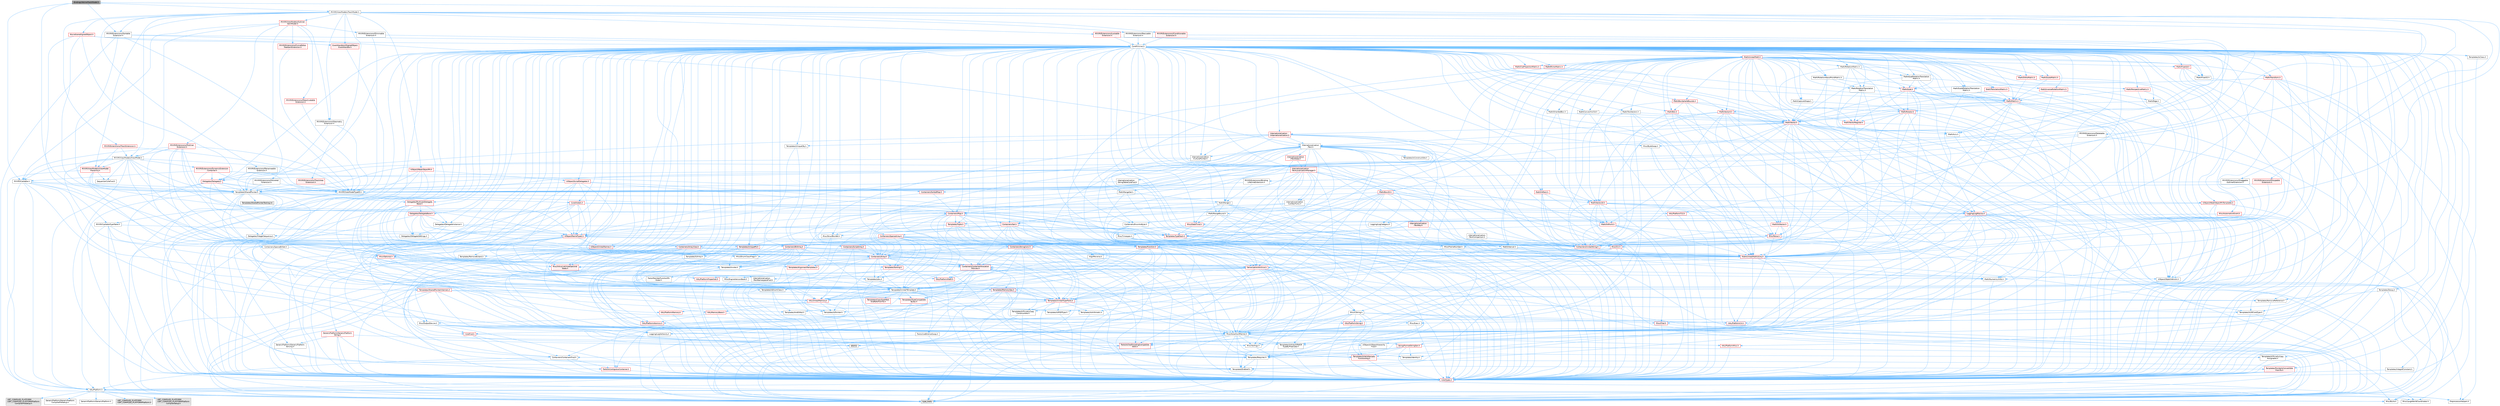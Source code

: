digraph "BindingLifetimeTrackModel.h"
{
 // INTERACTIVE_SVG=YES
 // LATEX_PDF_SIZE
  bgcolor="transparent";
  edge [fontname=Helvetica,fontsize=10,labelfontname=Helvetica,labelfontsize=10];
  node [fontname=Helvetica,fontsize=10,shape=box,height=0.2,width=0.4];
  Node1 [id="Node000001",label="BindingLifetimeTrackModel.h",height=0.2,width=0.4,color="gray40", fillcolor="grey60", style="filled", fontcolor="black",tooltip=" "];
  Node1 -> Node2 [id="edge1_Node000001_Node000002",color="steelblue1",style="solid",tooltip=" "];
  Node2 [id="Node000002",label="MVVM/Extensions/ISortable\lExtension.h",height=0.2,width=0.4,color="grey40", fillcolor="white", style="filled",URL="$dc/d6b/ISortableExtension_8h.html",tooltip=" "];
  Node2 -> Node3 [id="edge2_Node000002_Node000003",color="steelblue1",style="solid",tooltip=" "];
  Node3 [id="Node000003",label="CoreMinimal.h",height=0.2,width=0.4,color="grey40", fillcolor="white", style="filled",URL="$d7/d67/CoreMinimal_8h.html",tooltip=" "];
  Node3 -> Node4 [id="edge3_Node000003_Node000004",color="steelblue1",style="solid",tooltip=" "];
  Node4 [id="Node000004",label="CoreTypes.h",height=0.2,width=0.4,color="red", fillcolor="#FFF0F0", style="filled",URL="$dc/dec/CoreTypes_8h.html",tooltip=" "];
  Node4 -> Node5 [id="edge4_Node000004_Node000005",color="steelblue1",style="solid",tooltip=" "];
  Node5 [id="Node000005",label="HAL/Platform.h",height=0.2,width=0.4,color="grey40", fillcolor="white", style="filled",URL="$d9/dd0/Platform_8h.html",tooltip=" "];
  Node5 -> Node6 [id="edge5_Node000005_Node000006",color="steelblue1",style="solid",tooltip=" "];
  Node6 [id="Node000006",label="Misc/Build.h",height=0.2,width=0.4,color="grey40", fillcolor="white", style="filled",URL="$d3/dbb/Build_8h.html",tooltip=" "];
  Node5 -> Node7 [id="edge6_Node000005_Node000007",color="steelblue1",style="solid",tooltip=" "];
  Node7 [id="Node000007",label="Misc/LargeWorldCoordinates.h",height=0.2,width=0.4,color="grey40", fillcolor="white", style="filled",URL="$d2/dcb/LargeWorldCoordinates_8h.html",tooltip=" "];
  Node5 -> Node8 [id="edge7_Node000005_Node000008",color="steelblue1",style="solid",tooltip=" "];
  Node8 [id="Node000008",label="type_traits",height=0.2,width=0.4,color="grey60", fillcolor="#E0E0E0", style="filled",tooltip=" "];
  Node5 -> Node9 [id="edge8_Node000005_Node000009",color="steelblue1",style="solid",tooltip=" "];
  Node9 [id="Node000009",label="PreprocessorHelpers.h",height=0.2,width=0.4,color="grey40", fillcolor="white", style="filled",URL="$db/ddb/PreprocessorHelpers_8h.html",tooltip=" "];
  Node5 -> Node10 [id="edge9_Node000005_Node000010",color="steelblue1",style="solid",tooltip=" "];
  Node10 [id="Node000010",label="UBT_COMPILED_PLATFORM\l/UBT_COMPILED_PLATFORMPlatform\lCompilerPreSetup.h",height=0.2,width=0.4,color="grey60", fillcolor="#E0E0E0", style="filled",tooltip=" "];
  Node5 -> Node11 [id="edge10_Node000005_Node000011",color="steelblue1",style="solid",tooltip=" "];
  Node11 [id="Node000011",label="GenericPlatform/GenericPlatform\lCompilerPreSetup.h",height=0.2,width=0.4,color="grey40", fillcolor="white", style="filled",URL="$d9/dc8/GenericPlatformCompilerPreSetup_8h.html",tooltip=" "];
  Node5 -> Node12 [id="edge11_Node000005_Node000012",color="steelblue1",style="solid",tooltip=" "];
  Node12 [id="Node000012",label="GenericPlatform/GenericPlatform.h",height=0.2,width=0.4,color="grey40", fillcolor="white", style="filled",URL="$d6/d84/GenericPlatform_8h.html",tooltip=" "];
  Node5 -> Node13 [id="edge12_Node000005_Node000013",color="steelblue1",style="solid",tooltip=" "];
  Node13 [id="Node000013",label="UBT_COMPILED_PLATFORM\l/UBT_COMPILED_PLATFORMPlatform.h",height=0.2,width=0.4,color="grey60", fillcolor="#E0E0E0", style="filled",tooltip=" "];
  Node5 -> Node14 [id="edge13_Node000005_Node000014",color="steelblue1",style="solid",tooltip=" "];
  Node14 [id="Node000014",label="UBT_COMPILED_PLATFORM\l/UBT_COMPILED_PLATFORMPlatform\lCompilerSetup.h",height=0.2,width=0.4,color="grey60", fillcolor="#E0E0E0", style="filled",tooltip=" "];
  Node3 -> Node18 [id="edge14_Node000003_Node000018",color="steelblue1",style="solid",tooltip=" "];
  Node18 [id="Node000018",label="CoreFwd.h",height=0.2,width=0.4,color="red", fillcolor="#FFF0F0", style="filled",URL="$d1/d1e/CoreFwd_8h.html",tooltip=" "];
  Node18 -> Node4 [id="edge15_Node000018_Node000004",color="steelblue1",style="solid",tooltip=" "];
  Node18 -> Node19 [id="edge16_Node000018_Node000019",color="steelblue1",style="solid",tooltip=" "];
  Node19 [id="Node000019",label="Containers/ContainersFwd.h",height=0.2,width=0.4,color="grey40", fillcolor="white", style="filled",URL="$d4/d0a/ContainersFwd_8h.html",tooltip=" "];
  Node19 -> Node5 [id="edge17_Node000019_Node000005",color="steelblue1",style="solid",tooltip=" "];
  Node19 -> Node4 [id="edge18_Node000019_Node000004",color="steelblue1",style="solid",tooltip=" "];
  Node19 -> Node20 [id="edge19_Node000019_Node000020",color="steelblue1",style="solid",tooltip=" "];
  Node20 [id="Node000020",label="Traits/IsContiguousContainer.h",height=0.2,width=0.4,color="red", fillcolor="#FFF0F0", style="filled",URL="$d5/d3c/IsContiguousContainer_8h.html",tooltip=" "];
  Node20 -> Node4 [id="edge20_Node000020_Node000004",color="steelblue1",style="solid",tooltip=" "];
  Node18 -> Node24 [id="edge21_Node000018_Node000024",color="steelblue1",style="solid",tooltip=" "];
  Node24 [id="Node000024",label="UObject/UObjectHierarchy\lFwd.h",height=0.2,width=0.4,color="grey40", fillcolor="white", style="filled",URL="$d3/d13/UObjectHierarchyFwd_8h.html",tooltip=" "];
  Node3 -> Node24 [id="edge22_Node000003_Node000024",color="steelblue1",style="solid",tooltip=" "];
  Node3 -> Node19 [id="edge23_Node000003_Node000019",color="steelblue1",style="solid",tooltip=" "];
  Node3 -> Node25 [id="edge24_Node000003_Node000025",color="steelblue1",style="solid",tooltip=" "];
  Node25 [id="Node000025",label="Misc/VarArgs.h",height=0.2,width=0.4,color="grey40", fillcolor="white", style="filled",URL="$d5/d6f/VarArgs_8h.html",tooltip=" "];
  Node25 -> Node4 [id="edge25_Node000025_Node000004",color="steelblue1",style="solid",tooltip=" "];
  Node3 -> Node26 [id="edge26_Node000003_Node000026",color="steelblue1",style="solid",tooltip=" "];
  Node26 [id="Node000026",label="Logging/LogVerbosity.h",height=0.2,width=0.4,color="grey40", fillcolor="white", style="filled",URL="$d2/d8f/LogVerbosity_8h.html",tooltip=" "];
  Node26 -> Node4 [id="edge27_Node000026_Node000004",color="steelblue1",style="solid",tooltip=" "];
  Node3 -> Node27 [id="edge28_Node000003_Node000027",color="steelblue1",style="solid",tooltip=" "];
  Node27 [id="Node000027",label="Misc/OutputDevice.h",height=0.2,width=0.4,color="grey40", fillcolor="white", style="filled",URL="$d7/d32/OutputDevice_8h.html",tooltip=" "];
  Node27 -> Node18 [id="edge29_Node000027_Node000018",color="steelblue1",style="solid",tooltip=" "];
  Node27 -> Node4 [id="edge30_Node000027_Node000004",color="steelblue1",style="solid",tooltip=" "];
  Node27 -> Node26 [id="edge31_Node000027_Node000026",color="steelblue1",style="solid",tooltip=" "];
  Node27 -> Node25 [id="edge32_Node000027_Node000025",color="steelblue1",style="solid",tooltip=" "];
  Node27 -> Node28 [id="edge33_Node000027_Node000028",color="steelblue1",style="solid",tooltip=" "];
  Node28 [id="Node000028",label="Templates/IsArrayOrRefOf\lTypeByPredicate.h",height=0.2,width=0.4,color="grey40", fillcolor="white", style="filled",URL="$d6/da1/IsArrayOrRefOfTypeByPredicate_8h.html",tooltip=" "];
  Node28 -> Node4 [id="edge34_Node000028_Node000004",color="steelblue1",style="solid",tooltip=" "];
  Node27 -> Node29 [id="edge35_Node000027_Node000029",color="steelblue1",style="solid",tooltip=" "];
  Node29 [id="Node000029",label="Templates/IsValidVariadic\lFunctionArg.h",height=0.2,width=0.4,color="red", fillcolor="#FFF0F0", style="filled",URL="$d0/dc8/IsValidVariadicFunctionArg_8h.html",tooltip=" "];
  Node29 -> Node4 [id="edge36_Node000029_Node000004",color="steelblue1",style="solid",tooltip=" "];
  Node29 -> Node8 [id="edge37_Node000029_Node000008",color="steelblue1",style="solid",tooltip=" "];
  Node27 -> Node31 [id="edge38_Node000027_Node000031",color="steelblue1",style="solid",tooltip=" "];
  Node31 [id="Node000031",label="Traits/IsCharEncodingCompatible\lWith.h",height=0.2,width=0.4,color="red", fillcolor="#FFF0F0", style="filled",URL="$df/dd1/IsCharEncodingCompatibleWith_8h.html",tooltip=" "];
  Node31 -> Node8 [id="edge39_Node000031_Node000008",color="steelblue1",style="solid",tooltip=" "];
  Node3 -> Node33 [id="edge40_Node000003_Node000033",color="steelblue1",style="solid",tooltip=" "];
  Node33 [id="Node000033",label="HAL/PlatformCrt.h",height=0.2,width=0.4,color="red", fillcolor="#FFF0F0", style="filled",URL="$d8/d75/PlatformCrt_8h.html",tooltip=" "];
  Node3 -> Node43 [id="edge41_Node000003_Node000043",color="steelblue1",style="solid",tooltip=" "];
  Node43 [id="Node000043",label="HAL/PlatformMisc.h",height=0.2,width=0.4,color="red", fillcolor="#FFF0F0", style="filled",URL="$d0/df5/PlatformMisc_8h.html",tooltip=" "];
  Node43 -> Node4 [id="edge42_Node000043_Node000004",color="steelblue1",style="solid",tooltip=" "];
  Node3 -> Node62 [id="edge43_Node000003_Node000062",color="steelblue1",style="solid",tooltip=" "];
  Node62 [id="Node000062",label="Misc/AssertionMacros.h",height=0.2,width=0.4,color="grey40", fillcolor="white", style="filled",URL="$d0/dfa/AssertionMacros_8h.html",tooltip=" "];
  Node62 -> Node4 [id="edge44_Node000062_Node000004",color="steelblue1",style="solid",tooltip=" "];
  Node62 -> Node5 [id="edge45_Node000062_Node000005",color="steelblue1",style="solid",tooltip=" "];
  Node62 -> Node43 [id="edge46_Node000062_Node000043",color="steelblue1",style="solid",tooltip=" "];
  Node62 -> Node9 [id="edge47_Node000062_Node000009",color="steelblue1",style="solid",tooltip=" "];
  Node62 -> Node63 [id="edge48_Node000062_Node000063",color="steelblue1",style="solid",tooltip=" "];
  Node63 [id="Node000063",label="Templates/EnableIf.h",height=0.2,width=0.4,color="grey40", fillcolor="white", style="filled",URL="$d7/d60/EnableIf_8h.html",tooltip=" "];
  Node63 -> Node4 [id="edge49_Node000063_Node000004",color="steelblue1",style="solid",tooltip=" "];
  Node62 -> Node28 [id="edge50_Node000062_Node000028",color="steelblue1",style="solid",tooltip=" "];
  Node62 -> Node29 [id="edge51_Node000062_Node000029",color="steelblue1",style="solid",tooltip=" "];
  Node62 -> Node31 [id="edge52_Node000062_Node000031",color="steelblue1",style="solid",tooltip=" "];
  Node62 -> Node25 [id="edge53_Node000062_Node000025",color="steelblue1",style="solid",tooltip=" "];
  Node62 -> Node64 [id="edge54_Node000062_Node000064",color="steelblue1",style="solid",tooltip=" "];
  Node64 [id="Node000064",label="String/FormatStringSan.h",height=0.2,width=0.4,color="red", fillcolor="#FFF0F0", style="filled",URL="$d3/d8b/FormatStringSan_8h.html",tooltip=" "];
  Node64 -> Node8 [id="edge55_Node000064_Node000008",color="steelblue1",style="solid",tooltip=" "];
  Node64 -> Node4 [id="edge56_Node000064_Node000004",color="steelblue1",style="solid",tooltip=" "];
  Node64 -> Node65 [id="edge57_Node000064_Node000065",color="steelblue1",style="solid",tooltip=" "];
  Node65 [id="Node000065",label="Templates/Requires.h",height=0.2,width=0.4,color="grey40", fillcolor="white", style="filled",URL="$dc/d96/Requires_8h.html",tooltip=" "];
  Node65 -> Node63 [id="edge58_Node000065_Node000063",color="steelblue1",style="solid",tooltip=" "];
  Node65 -> Node8 [id="edge59_Node000065_Node000008",color="steelblue1",style="solid",tooltip=" "];
  Node64 -> Node66 [id="edge60_Node000064_Node000066",color="steelblue1",style="solid",tooltip=" "];
  Node66 [id="Node000066",label="Templates/Identity.h",height=0.2,width=0.4,color="grey40", fillcolor="white", style="filled",URL="$d0/dd5/Identity_8h.html",tooltip=" "];
  Node64 -> Node29 [id="edge61_Node000064_Node000029",color="steelblue1",style="solid",tooltip=" "];
  Node64 -> Node19 [id="edge62_Node000064_Node000019",color="steelblue1",style="solid",tooltip=" "];
  Node62 -> Node70 [id="edge63_Node000062_Node000070",color="steelblue1",style="solid",tooltip=" "];
  Node70 [id="Node000070",label="atomic",height=0.2,width=0.4,color="grey60", fillcolor="#E0E0E0", style="filled",tooltip=" "];
  Node3 -> Node71 [id="edge64_Node000003_Node000071",color="steelblue1",style="solid",tooltip=" "];
  Node71 [id="Node000071",label="Templates/IsPointer.h",height=0.2,width=0.4,color="grey40", fillcolor="white", style="filled",URL="$d7/d05/IsPointer_8h.html",tooltip=" "];
  Node71 -> Node4 [id="edge65_Node000071_Node000004",color="steelblue1",style="solid",tooltip=" "];
  Node3 -> Node72 [id="edge66_Node000003_Node000072",color="steelblue1",style="solid",tooltip=" "];
  Node72 [id="Node000072",label="HAL/PlatformMemory.h",height=0.2,width=0.4,color="red", fillcolor="#FFF0F0", style="filled",URL="$de/d68/PlatformMemory_8h.html",tooltip=" "];
  Node72 -> Node4 [id="edge67_Node000072_Node000004",color="steelblue1",style="solid",tooltip=" "];
  Node3 -> Node55 [id="edge68_Node000003_Node000055",color="steelblue1",style="solid",tooltip=" "];
  Node55 [id="Node000055",label="HAL/PlatformAtomics.h",height=0.2,width=0.4,color="red", fillcolor="#FFF0F0", style="filled",URL="$d3/d36/PlatformAtomics_8h.html",tooltip=" "];
  Node55 -> Node4 [id="edge69_Node000055_Node000004",color="steelblue1",style="solid",tooltip=" "];
  Node3 -> Node77 [id="edge70_Node000003_Node000077",color="steelblue1",style="solid",tooltip=" "];
  Node77 [id="Node000077",label="Misc/Exec.h",height=0.2,width=0.4,color="grey40", fillcolor="white", style="filled",URL="$de/ddb/Exec_8h.html",tooltip=" "];
  Node77 -> Node4 [id="edge71_Node000077_Node000004",color="steelblue1",style="solid",tooltip=" "];
  Node77 -> Node62 [id="edge72_Node000077_Node000062",color="steelblue1",style="solid",tooltip=" "];
  Node3 -> Node78 [id="edge73_Node000003_Node000078",color="steelblue1",style="solid",tooltip=" "];
  Node78 [id="Node000078",label="HAL/MemoryBase.h",height=0.2,width=0.4,color="red", fillcolor="#FFF0F0", style="filled",URL="$d6/d9f/MemoryBase_8h.html",tooltip=" "];
  Node78 -> Node4 [id="edge74_Node000078_Node000004",color="steelblue1",style="solid",tooltip=" "];
  Node78 -> Node55 [id="edge75_Node000078_Node000055",color="steelblue1",style="solid",tooltip=" "];
  Node78 -> Node33 [id="edge76_Node000078_Node000033",color="steelblue1",style="solid",tooltip=" "];
  Node78 -> Node77 [id="edge77_Node000078_Node000077",color="steelblue1",style="solid",tooltip=" "];
  Node78 -> Node27 [id="edge78_Node000078_Node000027",color="steelblue1",style="solid",tooltip=" "];
  Node3 -> Node88 [id="edge79_Node000003_Node000088",color="steelblue1",style="solid",tooltip=" "];
  Node88 [id="Node000088",label="HAL/UnrealMemory.h",height=0.2,width=0.4,color="red", fillcolor="#FFF0F0", style="filled",URL="$d9/d96/UnrealMemory_8h.html",tooltip=" "];
  Node88 -> Node4 [id="edge80_Node000088_Node000004",color="steelblue1",style="solid",tooltip=" "];
  Node88 -> Node78 [id="edge81_Node000088_Node000078",color="steelblue1",style="solid",tooltip=" "];
  Node88 -> Node72 [id="edge82_Node000088_Node000072",color="steelblue1",style="solid",tooltip=" "];
  Node88 -> Node71 [id="edge83_Node000088_Node000071",color="steelblue1",style="solid",tooltip=" "];
  Node3 -> Node90 [id="edge84_Node000003_Node000090",color="steelblue1",style="solid",tooltip=" "];
  Node90 [id="Node000090",label="Templates/IsArithmetic.h",height=0.2,width=0.4,color="grey40", fillcolor="white", style="filled",URL="$d2/d5d/IsArithmetic_8h.html",tooltip=" "];
  Node90 -> Node4 [id="edge85_Node000090_Node000004",color="steelblue1",style="solid",tooltip=" "];
  Node3 -> Node84 [id="edge86_Node000003_Node000084",color="steelblue1",style="solid",tooltip=" "];
  Node84 [id="Node000084",label="Templates/AndOrNot.h",height=0.2,width=0.4,color="grey40", fillcolor="white", style="filled",URL="$db/d0a/AndOrNot_8h.html",tooltip=" "];
  Node84 -> Node4 [id="edge87_Node000084_Node000004",color="steelblue1",style="solid",tooltip=" "];
  Node3 -> Node91 [id="edge88_Node000003_Node000091",color="steelblue1",style="solid",tooltip=" "];
  Node91 [id="Node000091",label="Templates/IsPODType.h",height=0.2,width=0.4,color="grey40", fillcolor="white", style="filled",URL="$d7/db1/IsPODType_8h.html",tooltip=" "];
  Node91 -> Node4 [id="edge89_Node000091_Node000004",color="steelblue1",style="solid",tooltip=" "];
  Node3 -> Node92 [id="edge90_Node000003_Node000092",color="steelblue1",style="solid",tooltip=" "];
  Node92 [id="Node000092",label="Templates/IsUECoreType.h",height=0.2,width=0.4,color="grey40", fillcolor="white", style="filled",URL="$d1/db8/IsUECoreType_8h.html",tooltip=" "];
  Node92 -> Node4 [id="edge91_Node000092_Node000004",color="steelblue1",style="solid",tooltip=" "];
  Node92 -> Node8 [id="edge92_Node000092_Node000008",color="steelblue1",style="solid",tooltip=" "];
  Node3 -> Node85 [id="edge93_Node000003_Node000085",color="steelblue1",style="solid",tooltip=" "];
  Node85 [id="Node000085",label="Templates/IsTriviallyCopy\lConstructible.h",height=0.2,width=0.4,color="grey40", fillcolor="white", style="filled",URL="$d3/d78/IsTriviallyCopyConstructible_8h.html",tooltip=" "];
  Node85 -> Node4 [id="edge94_Node000085_Node000004",color="steelblue1",style="solid",tooltip=" "];
  Node85 -> Node8 [id="edge95_Node000085_Node000008",color="steelblue1",style="solid",tooltip=" "];
  Node3 -> Node93 [id="edge96_Node000003_Node000093",color="steelblue1",style="solid",tooltip=" "];
  Node93 [id="Node000093",label="Templates/UnrealTypeTraits.h",height=0.2,width=0.4,color="red", fillcolor="#FFF0F0", style="filled",URL="$d2/d2d/UnrealTypeTraits_8h.html",tooltip=" "];
  Node93 -> Node4 [id="edge97_Node000093_Node000004",color="steelblue1",style="solid",tooltip=" "];
  Node93 -> Node71 [id="edge98_Node000093_Node000071",color="steelblue1",style="solid",tooltip=" "];
  Node93 -> Node62 [id="edge99_Node000093_Node000062",color="steelblue1",style="solid",tooltip=" "];
  Node93 -> Node84 [id="edge100_Node000093_Node000084",color="steelblue1",style="solid",tooltip=" "];
  Node93 -> Node63 [id="edge101_Node000093_Node000063",color="steelblue1",style="solid",tooltip=" "];
  Node93 -> Node90 [id="edge102_Node000093_Node000090",color="steelblue1",style="solid",tooltip=" "];
  Node93 -> Node91 [id="edge103_Node000093_Node000091",color="steelblue1",style="solid",tooltip=" "];
  Node93 -> Node92 [id="edge104_Node000093_Node000092",color="steelblue1",style="solid",tooltip=" "];
  Node93 -> Node85 [id="edge105_Node000093_Node000085",color="steelblue1",style="solid",tooltip=" "];
  Node3 -> Node63 [id="edge106_Node000003_Node000063",color="steelblue1",style="solid",tooltip=" "];
  Node3 -> Node95 [id="edge107_Node000003_Node000095",color="steelblue1",style="solid",tooltip=" "];
  Node95 [id="Node000095",label="Templates/RemoveReference.h",height=0.2,width=0.4,color="grey40", fillcolor="white", style="filled",URL="$da/dbe/RemoveReference_8h.html",tooltip=" "];
  Node95 -> Node4 [id="edge108_Node000095_Node000004",color="steelblue1",style="solid",tooltip=" "];
  Node3 -> Node96 [id="edge109_Node000003_Node000096",color="steelblue1",style="solid",tooltip=" "];
  Node96 [id="Node000096",label="Templates/IntegralConstant.h",height=0.2,width=0.4,color="grey40", fillcolor="white", style="filled",URL="$db/d1b/IntegralConstant_8h.html",tooltip=" "];
  Node96 -> Node4 [id="edge110_Node000096_Node000004",color="steelblue1",style="solid",tooltip=" "];
  Node3 -> Node97 [id="edge111_Node000003_Node000097",color="steelblue1",style="solid",tooltip=" "];
  Node97 [id="Node000097",label="Templates/IsClass.h",height=0.2,width=0.4,color="grey40", fillcolor="white", style="filled",URL="$db/dcb/IsClass_8h.html",tooltip=" "];
  Node97 -> Node4 [id="edge112_Node000097_Node000004",color="steelblue1",style="solid",tooltip=" "];
  Node3 -> Node98 [id="edge113_Node000003_Node000098",color="steelblue1",style="solid",tooltip=" "];
  Node98 [id="Node000098",label="Templates/TypeCompatible\lBytes.h",height=0.2,width=0.4,color="red", fillcolor="#FFF0F0", style="filled",URL="$df/d0a/TypeCompatibleBytes_8h.html",tooltip=" "];
  Node98 -> Node4 [id="edge114_Node000098_Node000004",color="steelblue1",style="solid",tooltip=" "];
  Node98 -> Node8 [id="edge115_Node000098_Node000008",color="steelblue1",style="solid",tooltip=" "];
  Node3 -> Node20 [id="edge116_Node000003_Node000020",color="steelblue1",style="solid",tooltip=" "];
  Node3 -> Node99 [id="edge117_Node000003_Node000099",color="steelblue1",style="solid",tooltip=" "];
  Node99 [id="Node000099",label="Templates/UnrealTemplate.h",height=0.2,width=0.4,color="grey40", fillcolor="white", style="filled",URL="$d4/d24/UnrealTemplate_8h.html",tooltip=" "];
  Node99 -> Node4 [id="edge118_Node000099_Node000004",color="steelblue1",style="solid",tooltip=" "];
  Node99 -> Node71 [id="edge119_Node000099_Node000071",color="steelblue1",style="solid",tooltip=" "];
  Node99 -> Node88 [id="edge120_Node000099_Node000088",color="steelblue1",style="solid",tooltip=" "];
  Node99 -> Node100 [id="edge121_Node000099_Node000100",color="steelblue1",style="solid",tooltip=" "];
  Node100 [id="Node000100",label="Templates/CopyQualifiers\lAndRefsFromTo.h",height=0.2,width=0.4,color="red", fillcolor="#FFF0F0", style="filled",URL="$d3/db3/CopyQualifiersAndRefsFromTo_8h.html",tooltip=" "];
  Node99 -> Node93 [id="edge122_Node000099_Node000093",color="steelblue1",style="solid",tooltip=" "];
  Node99 -> Node95 [id="edge123_Node000099_Node000095",color="steelblue1",style="solid",tooltip=" "];
  Node99 -> Node65 [id="edge124_Node000099_Node000065",color="steelblue1",style="solid",tooltip=" "];
  Node99 -> Node98 [id="edge125_Node000099_Node000098",color="steelblue1",style="solid",tooltip=" "];
  Node99 -> Node66 [id="edge126_Node000099_Node000066",color="steelblue1",style="solid",tooltip=" "];
  Node99 -> Node20 [id="edge127_Node000099_Node000020",color="steelblue1",style="solid",tooltip=" "];
  Node99 -> Node102 [id="edge128_Node000099_Node000102",color="steelblue1",style="solid",tooltip=" "];
  Node102 [id="Node000102",label="Traits/UseBitwiseSwap.h",height=0.2,width=0.4,color="grey40", fillcolor="white", style="filled",URL="$db/df3/UseBitwiseSwap_8h.html",tooltip=" "];
  Node102 -> Node4 [id="edge129_Node000102_Node000004",color="steelblue1",style="solid",tooltip=" "];
  Node102 -> Node8 [id="edge130_Node000102_Node000008",color="steelblue1",style="solid",tooltip=" "];
  Node99 -> Node8 [id="edge131_Node000099_Node000008",color="steelblue1",style="solid",tooltip=" "];
  Node3 -> Node48 [id="edge132_Node000003_Node000048",color="steelblue1",style="solid",tooltip=" "];
  Node48 [id="Node000048",label="Math/NumericLimits.h",height=0.2,width=0.4,color="grey40", fillcolor="white", style="filled",URL="$df/d1b/NumericLimits_8h.html",tooltip=" "];
  Node48 -> Node4 [id="edge133_Node000048_Node000004",color="steelblue1",style="solid",tooltip=" "];
  Node3 -> Node103 [id="edge134_Node000003_Node000103",color="steelblue1",style="solid",tooltip=" "];
  Node103 [id="Node000103",label="HAL/PlatformMath.h",height=0.2,width=0.4,color="red", fillcolor="#FFF0F0", style="filled",URL="$dc/d53/PlatformMath_8h.html",tooltip=" "];
  Node103 -> Node4 [id="edge135_Node000103_Node000004",color="steelblue1",style="solid",tooltip=" "];
  Node3 -> Node86 [id="edge136_Node000003_Node000086",color="steelblue1",style="solid",tooltip=" "];
  Node86 [id="Node000086",label="Templates/IsTriviallyCopy\lAssignable.h",height=0.2,width=0.4,color="grey40", fillcolor="white", style="filled",URL="$d2/df2/IsTriviallyCopyAssignable_8h.html",tooltip=" "];
  Node86 -> Node4 [id="edge137_Node000086_Node000004",color="steelblue1",style="solid",tooltip=" "];
  Node86 -> Node8 [id="edge138_Node000086_Node000008",color="steelblue1",style="solid",tooltip=" "];
  Node3 -> Node111 [id="edge139_Node000003_Node000111",color="steelblue1",style="solid",tooltip=" "];
  Node111 [id="Node000111",label="Templates/MemoryOps.h",height=0.2,width=0.4,color="red", fillcolor="#FFF0F0", style="filled",URL="$db/dea/MemoryOps_8h.html",tooltip=" "];
  Node111 -> Node4 [id="edge140_Node000111_Node000004",color="steelblue1",style="solid",tooltip=" "];
  Node111 -> Node88 [id="edge141_Node000111_Node000088",color="steelblue1",style="solid",tooltip=" "];
  Node111 -> Node86 [id="edge142_Node000111_Node000086",color="steelblue1",style="solid",tooltip=" "];
  Node111 -> Node85 [id="edge143_Node000111_Node000085",color="steelblue1",style="solid",tooltip=" "];
  Node111 -> Node65 [id="edge144_Node000111_Node000065",color="steelblue1",style="solid",tooltip=" "];
  Node111 -> Node93 [id="edge145_Node000111_Node000093",color="steelblue1",style="solid",tooltip=" "];
  Node111 -> Node102 [id="edge146_Node000111_Node000102",color="steelblue1",style="solid",tooltip=" "];
  Node111 -> Node8 [id="edge147_Node000111_Node000008",color="steelblue1",style="solid",tooltip=" "];
  Node3 -> Node112 [id="edge148_Node000003_Node000112",color="steelblue1",style="solid",tooltip=" "];
  Node112 [id="Node000112",label="Containers/ContainerAllocation\lPolicies.h",height=0.2,width=0.4,color="red", fillcolor="#FFF0F0", style="filled",URL="$d7/dff/ContainerAllocationPolicies_8h.html",tooltip=" "];
  Node112 -> Node4 [id="edge149_Node000112_Node000004",color="steelblue1",style="solid",tooltip=" "];
  Node112 -> Node112 [id="edge150_Node000112_Node000112",color="steelblue1",style="solid",tooltip=" "];
  Node112 -> Node103 [id="edge151_Node000112_Node000103",color="steelblue1",style="solid",tooltip=" "];
  Node112 -> Node88 [id="edge152_Node000112_Node000088",color="steelblue1",style="solid",tooltip=" "];
  Node112 -> Node48 [id="edge153_Node000112_Node000048",color="steelblue1",style="solid",tooltip=" "];
  Node112 -> Node62 [id="edge154_Node000112_Node000062",color="steelblue1",style="solid",tooltip=" "];
  Node112 -> Node111 [id="edge155_Node000112_Node000111",color="steelblue1",style="solid",tooltip=" "];
  Node112 -> Node98 [id="edge156_Node000112_Node000098",color="steelblue1",style="solid",tooltip=" "];
  Node112 -> Node8 [id="edge157_Node000112_Node000008",color="steelblue1",style="solid",tooltip=" "];
  Node3 -> Node115 [id="edge158_Node000003_Node000115",color="steelblue1",style="solid",tooltip=" "];
  Node115 [id="Node000115",label="Templates/IsEnumClass.h",height=0.2,width=0.4,color="grey40", fillcolor="white", style="filled",URL="$d7/d15/IsEnumClass_8h.html",tooltip=" "];
  Node115 -> Node4 [id="edge159_Node000115_Node000004",color="steelblue1",style="solid",tooltip=" "];
  Node115 -> Node84 [id="edge160_Node000115_Node000084",color="steelblue1",style="solid",tooltip=" "];
  Node3 -> Node116 [id="edge161_Node000003_Node000116",color="steelblue1",style="solid",tooltip=" "];
  Node116 [id="Node000116",label="HAL/PlatformProperties.h",height=0.2,width=0.4,color="red", fillcolor="#FFF0F0", style="filled",URL="$d9/db0/PlatformProperties_8h.html",tooltip=" "];
  Node116 -> Node4 [id="edge162_Node000116_Node000004",color="steelblue1",style="solid",tooltip=" "];
  Node3 -> Node119 [id="edge163_Node000003_Node000119",color="steelblue1",style="solid",tooltip=" "];
  Node119 [id="Node000119",label="Misc/EngineVersionBase.h",height=0.2,width=0.4,color="grey40", fillcolor="white", style="filled",URL="$d5/d2b/EngineVersionBase_8h.html",tooltip=" "];
  Node119 -> Node4 [id="edge164_Node000119_Node000004",color="steelblue1",style="solid",tooltip=" "];
  Node3 -> Node120 [id="edge165_Node000003_Node000120",color="steelblue1",style="solid",tooltip=" "];
  Node120 [id="Node000120",label="Internationalization\l/TextNamespaceFwd.h",height=0.2,width=0.4,color="grey40", fillcolor="white", style="filled",URL="$d8/d97/TextNamespaceFwd_8h.html",tooltip=" "];
  Node120 -> Node4 [id="edge166_Node000120_Node000004",color="steelblue1",style="solid",tooltip=" "];
  Node3 -> Node121 [id="edge167_Node000003_Node000121",color="steelblue1",style="solid",tooltip=" "];
  Node121 [id="Node000121",label="Serialization/Archive.h",height=0.2,width=0.4,color="red", fillcolor="#FFF0F0", style="filled",URL="$d7/d3b/Archive_8h.html",tooltip=" "];
  Node121 -> Node18 [id="edge168_Node000121_Node000018",color="steelblue1",style="solid",tooltip=" "];
  Node121 -> Node4 [id="edge169_Node000121_Node000004",color="steelblue1",style="solid",tooltip=" "];
  Node121 -> Node116 [id="edge170_Node000121_Node000116",color="steelblue1",style="solid",tooltip=" "];
  Node121 -> Node120 [id="edge171_Node000121_Node000120",color="steelblue1",style="solid",tooltip=" "];
  Node121 -> Node62 [id="edge172_Node000121_Node000062",color="steelblue1",style="solid",tooltip=" "];
  Node121 -> Node6 [id="edge173_Node000121_Node000006",color="steelblue1",style="solid",tooltip=" "];
  Node121 -> Node119 [id="edge174_Node000121_Node000119",color="steelblue1",style="solid",tooltip=" "];
  Node121 -> Node25 [id="edge175_Node000121_Node000025",color="steelblue1",style="solid",tooltip=" "];
  Node121 -> Node63 [id="edge176_Node000121_Node000063",color="steelblue1",style="solid",tooltip=" "];
  Node121 -> Node28 [id="edge177_Node000121_Node000028",color="steelblue1",style="solid",tooltip=" "];
  Node121 -> Node115 [id="edge178_Node000121_Node000115",color="steelblue1",style="solid",tooltip=" "];
  Node121 -> Node29 [id="edge179_Node000121_Node000029",color="steelblue1",style="solid",tooltip=" "];
  Node121 -> Node99 [id="edge180_Node000121_Node000099",color="steelblue1",style="solid",tooltip=" "];
  Node121 -> Node31 [id="edge181_Node000121_Node000031",color="steelblue1",style="solid",tooltip=" "];
  Node121 -> Node124 [id="edge182_Node000121_Node000124",color="steelblue1",style="solid",tooltip=" "];
  Node124 [id="Node000124",label="UObject/ObjectVersion.h",height=0.2,width=0.4,color="grey40", fillcolor="white", style="filled",URL="$da/d63/ObjectVersion_8h.html",tooltip=" "];
  Node124 -> Node4 [id="edge183_Node000124_Node000004",color="steelblue1",style="solid",tooltip=" "];
  Node3 -> Node125 [id="edge184_Node000003_Node000125",color="steelblue1",style="solid",tooltip=" "];
  Node125 [id="Node000125",label="Templates/Less.h",height=0.2,width=0.4,color="grey40", fillcolor="white", style="filled",URL="$de/dc8/Less_8h.html",tooltip=" "];
  Node125 -> Node4 [id="edge185_Node000125_Node000004",color="steelblue1",style="solid",tooltip=" "];
  Node125 -> Node99 [id="edge186_Node000125_Node000099",color="steelblue1",style="solid",tooltip=" "];
  Node3 -> Node126 [id="edge187_Node000003_Node000126",color="steelblue1",style="solid",tooltip=" "];
  Node126 [id="Node000126",label="Templates/Sorting.h",height=0.2,width=0.4,color="red", fillcolor="#FFF0F0", style="filled",URL="$d3/d9e/Sorting_8h.html",tooltip=" "];
  Node126 -> Node4 [id="edge188_Node000126_Node000004",color="steelblue1",style="solid",tooltip=" "];
  Node126 -> Node103 [id="edge189_Node000126_Node000103",color="steelblue1",style="solid",tooltip=" "];
  Node126 -> Node125 [id="edge190_Node000126_Node000125",color="steelblue1",style="solid",tooltip=" "];
  Node3 -> Node137 [id="edge191_Node000003_Node000137",color="steelblue1",style="solid",tooltip=" "];
  Node137 [id="Node000137",label="Misc/Char.h",height=0.2,width=0.4,color="red", fillcolor="#FFF0F0", style="filled",URL="$d0/d58/Char_8h.html",tooltip=" "];
  Node137 -> Node4 [id="edge192_Node000137_Node000004",color="steelblue1",style="solid",tooltip=" "];
  Node137 -> Node8 [id="edge193_Node000137_Node000008",color="steelblue1",style="solid",tooltip=" "];
  Node3 -> Node140 [id="edge194_Node000003_Node000140",color="steelblue1",style="solid",tooltip=" "];
  Node140 [id="Node000140",label="GenericPlatform/GenericPlatform\lStricmp.h",height=0.2,width=0.4,color="grey40", fillcolor="white", style="filled",URL="$d2/d86/GenericPlatformStricmp_8h.html",tooltip=" "];
  Node140 -> Node4 [id="edge195_Node000140_Node000004",color="steelblue1",style="solid",tooltip=" "];
  Node3 -> Node141 [id="edge196_Node000003_Node000141",color="steelblue1",style="solid",tooltip=" "];
  Node141 [id="Node000141",label="GenericPlatform/GenericPlatform\lString.h",height=0.2,width=0.4,color="red", fillcolor="#FFF0F0", style="filled",URL="$dd/d20/GenericPlatformString_8h.html",tooltip=" "];
  Node141 -> Node4 [id="edge197_Node000141_Node000004",color="steelblue1",style="solid",tooltip=" "];
  Node141 -> Node140 [id="edge198_Node000141_Node000140",color="steelblue1",style="solid",tooltip=" "];
  Node141 -> Node63 [id="edge199_Node000141_Node000063",color="steelblue1",style="solid",tooltip=" "];
  Node141 -> Node31 [id="edge200_Node000141_Node000031",color="steelblue1",style="solid",tooltip=" "];
  Node141 -> Node8 [id="edge201_Node000141_Node000008",color="steelblue1",style="solid",tooltip=" "];
  Node3 -> Node74 [id="edge202_Node000003_Node000074",color="steelblue1",style="solid",tooltip=" "];
  Node74 [id="Node000074",label="HAL/PlatformString.h",height=0.2,width=0.4,color="red", fillcolor="#FFF0F0", style="filled",URL="$db/db5/PlatformString_8h.html",tooltip=" "];
  Node74 -> Node4 [id="edge203_Node000074_Node000004",color="steelblue1",style="solid",tooltip=" "];
  Node3 -> Node144 [id="edge204_Node000003_Node000144",color="steelblue1",style="solid",tooltip=" "];
  Node144 [id="Node000144",label="Misc/CString.h",height=0.2,width=0.4,color="grey40", fillcolor="white", style="filled",URL="$d2/d49/CString_8h.html",tooltip=" "];
  Node144 -> Node4 [id="edge205_Node000144_Node000004",color="steelblue1",style="solid",tooltip=" "];
  Node144 -> Node33 [id="edge206_Node000144_Node000033",color="steelblue1",style="solid",tooltip=" "];
  Node144 -> Node74 [id="edge207_Node000144_Node000074",color="steelblue1",style="solid",tooltip=" "];
  Node144 -> Node62 [id="edge208_Node000144_Node000062",color="steelblue1",style="solid",tooltip=" "];
  Node144 -> Node137 [id="edge209_Node000144_Node000137",color="steelblue1",style="solid",tooltip=" "];
  Node144 -> Node25 [id="edge210_Node000144_Node000025",color="steelblue1",style="solid",tooltip=" "];
  Node144 -> Node28 [id="edge211_Node000144_Node000028",color="steelblue1",style="solid",tooltip=" "];
  Node144 -> Node29 [id="edge212_Node000144_Node000029",color="steelblue1",style="solid",tooltip=" "];
  Node144 -> Node31 [id="edge213_Node000144_Node000031",color="steelblue1",style="solid",tooltip=" "];
  Node3 -> Node145 [id="edge214_Node000003_Node000145",color="steelblue1",style="solid",tooltip=" "];
  Node145 [id="Node000145",label="Misc/Crc.h",height=0.2,width=0.4,color="red", fillcolor="#FFF0F0", style="filled",URL="$d4/dd2/Crc_8h.html",tooltip=" "];
  Node145 -> Node4 [id="edge215_Node000145_Node000004",color="steelblue1",style="solid",tooltip=" "];
  Node145 -> Node74 [id="edge216_Node000145_Node000074",color="steelblue1",style="solid",tooltip=" "];
  Node145 -> Node62 [id="edge217_Node000145_Node000062",color="steelblue1",style="solid",tooltip=" "];
  Node145 -> Node144 [id="edge218_Node000145_Node000144",color="steelblue1",style="solid",tooltip=" "];
  Node145 -> Node137 [id="edge219_Node000145_Node000137",color="steelblue1",style="solid",tooltip=" "];
  Node145 -> Node93 [id="edge220_Node000145_Node000093",color="steelblue1",style="solid",tooltip=" "];
  Node3 -> Node136 [id="edge221_Node000003_Node000136",color="steelblue1",style="solid",tooltip=" "];
  Node136 [id="Node000136",label="Math/UnrealMathUtility.h",height=0.2,width=0.4,color="red", fillcolor="#FFF0F0", style="filled",URL="$db/db8/UnrealMathUtility_8h.html",tooltip=" "];
  Node136 -> Node4 [id="edge222_Node000136_Node000004",color="steelblue1",style="solid",tooltip=" "];
  Node136 -> Node62 [id="edge223_Node000136_Node000062",color="steelblue1",style="solid",tooltip=" "];
  Node136 -> Node103 [id="edge224_Node000136_Node000103",color="steelblue1",style="solid",tooltip=" "];
  Node136 -> Node66 [id="edge225_Node000136_Node000066",color="steelblue1",style="solid",tooltip=" "];
  Node136 -> Node65 [id="edge226_Node000136_Node000065",color="steelblue1",style="solid",tooltip=" "];
  Node3 -> Node146 [id="edge227_Node000003_Node000146",color="steelblue1",style="solid",tooltip=" "];
  Node146 [id="Node000146",label="Containers/UnrealString.h",height=0.2,width=0.4,color="red", fillcolor="#FFF0F0", style="filled",URL="$d5/dba/UnrealString_8h.html",tooltip=" "];
  Node3 -> Node150 [id="edge228_Node000003_Node000150",color="steelblue1",style="solid",tooltip=" "];
  Node150 [id="Node000150",label="Containers/Array.h",height=0.2,width=0.4,color="red", fillcolor="#FFF0F0", style="filled",URL="$df/dd0/Array_8h.html",tooltip=" "];
  Node150 -> Node4 [id="edge229_Node000150_Node000004",color="steelblue1",style="solid",tooltip=" "];
  Node150 -> Node62 [id="edge230_Node000150_Node000062",color="steelblue1",style="solid",tooltip=" "];
  Node150 -> Node151 [id="edge231_Node000150_Node000151",color="steelblue1",style="solid",tooltip=" "];
  Node151 [id="Node000151",label="Misc/IntrusiveUnsetOptional\lState.h",height=0.2,width=0.4,color="red", fillcolor="#FFF0F0", style="filled",URL="$d2/d0a/IntrusiveUnsetOptionalState_8h.html",tooltip=" "];
  Node150 -> Node88 [id="edge232_Node000150_Node000088",color="steelblue1",style="solid",tooltip=" "];
  Node150 -> Node93 [id="edge233_Node000150_Node000093",color="steelblue1",style="solid",tooltip=" "];
  Node150 -> Node99 [id="edge234_Node000150_Node000099",color="steelblue1",style="solid",tooltip=" "];
  Node150 -> Node112 [id="edge235_Node000150_Node000112",color="steelblue1",style="solid",tooltip=" "];
  Node150 -> Node121 [id="edge236_Node000150_Node000121",color="steelblue1",style="solid",tooltip=" "];
  Node150 -> Node129 [id="edge237_Node000150_Node000129",color="steelblue1",style="solid",tooltip=" "];
  Node129 [id="Node000129",label="Templates/Invoke.h",height=0.2,width=0.4,color="grey40", fillcolor="white", style="filled",URL="$d7/deb/Invoke_8h.html",tooltip=" "];
  Node129 -> Node4 [id="edge238_Node000129_Node000004",color="steelblue1",style="solid",tooltip=" "];
  Node129 -> Node130 [id="edge239_Node000129_Node000130",color="steelblue1",style="solid",tooltip=" "];
  Node130 [id="Node000130",label="Traits/MemberFunctionPtr\lOuter.h",height=0.2,width=0.4,color="grey40", fillcolor="white", style="filled",URL="$db/da7/MemberFunctionPtrOuter_8h.html",tooltip=" "];
  Node129 -> Node99 [id="edge240_Node000129_Node000099",color="steelblue1",style="solid",tooltip=" "];
  Node129 -> Node8 [id="edge241_Node000129_Node000008",color="steelblue1",style="solid",tooltip=" "];
  Node150 -> Node125 [id="edge242_Node000150_Node000125",color="steelblue1",style="solid",tooltip=" "];
  Node150 -> Node65 [id="edge243_Node000150_Node000065",color="steelblue1",style="solid",tooltip=" "];
  Node150 -> Node126 [id="edge244_Node000150_Node000126",color="steelblue1",style="solid",tooltip=" "];
  Node150 -> Node173 [id="edge245_Node000150_Node000173",color="steelblue1",style="solid",tooltip=" "];
  Node173 [id="Node000173",label="Templates/AlignmentTemplates.h",height=0.2,width=0.4,color="red", fillcolor="#FFF0F0", style="filled",URL="$dd/d32/AlignmentTemplates_8h.html",tooltip=" "];
  Node173 -> Node4 [id="edge246_Node000173_Node000004",color="steelblue1",style="solid",tooltip=" "];
  Node173 -> Node71 [id="edge247_Node000173_Node000071",color="steelblue1",style="solid",tooltip=" "];
  Node150 -> Node8 [id="edge248_Node000150_Node000008",color="steelblue1",style="solid",tooltip=" "];
  Node3 -> Node174 [id="edge249_Node000003_Node000174",color="steelblue1",style="solid",tooltip=" "];
  Node174 [id="Node000174",label="Misc/FrameNumber.h",height=0.2,width=0.4,color="grey40", fillcolor="white", style="filled",URL="$dd/dbd/FrameNumber_8h.html",tooltip=" "];
  Node174 -> Node4 [id="edge250_Node000174_Node000004",color="steelblue1",style="solid",tooltip=" "];
  Node174 -> Node48 [id="edge251_Node000174_Node000048",color="steelblue1",style="solid",tooltip=" "];
  Node174 -> Node136 [id="edge252_Node000174_Node000136",color="steelblue1",style="solid",tooltip=" "];
  Node174 -> Node63 [id="edge253_Node000174_Node000063",color="steelblue1",style="solid",tooltip=" "];
  Node174 -> Node93 [id="edge254_Node000174_Node000093",color="steelblue1",style="solid",tooltip=" "];
  Node3 -> Node175 [id="edge255_Node000003_Node000175",color="steelblue1",style="solid",tooltip=" "];
  Node175 [id="Node000175",label="Misc/Timespan.h",height=0.2,width=0.4,color="grey40", fillcolor="white", style="filled",URL="$da/dd9/Timespan_8h.html",tooltip=" "];
  Node175 -> Node4 [id="edge256_Node000175_Node000004",color="steelblue1",style="solid",tooltip=" "];
  Node175 -> Node176 [id="edge257_Node000175_Node000176",color="steelblue1",style="solid",tooltip=" "];
  Node176 [id="Node000176",label="Math/Interval.h",height=0.2,width=0.4,color="grey40", fillcolor="white", style="filled",URL="$d1/d55/Interval_8h.html",tooltip=" "];
  Node176 -> Node4 [id="edge258_Node000176_Node000004",color="steelblue1",style="solid",tooltip=" "];
  Node176 -> Node90 [id="edge259_Node000176_Node000090",color="steelblue1",style="solid",tooltip=" "];
  Node176 -> Node93 [id="edge260_Node000176_Node000093",color="steelblue1",style="solid",tooltip=" "];
  Node176 -> Node48 [id="edge261_Node000176_Node000048",color="steelblue1",style="solid",tooltip=" "];
  Node176 -> Node136 [id="edge262_Node000176_Node000136",color="steelblue1",style="solid",tooltip=" "];
  Node175 -> Node136 [id="edge263_Node000175_Node000136",color="steelblue1",style="solid",tooltip=" "];
  Node175 -> Node62 [id="edge264_Node000175_Node000062",color="steelblue1",style="solid",tooltip=" "];
  Node3 -> Node177 [id="edge265_Node000003_Node000177",color="steelblue1",style="solid",tooltip=" "];
  Node177 [id="Node000177",label="Containers/StringConv.h",height=0.2,width=0.4,color="red", fillcolor="#FFF0F0", style="filled",URL="$d3/ddf/StringConv_8h.html",tooltip=" "];
  Node177 -> Node4 [id="edge266_Node000177_Node000004",color="steelblue1",style="solid",tooltip=" "];
  Node177 -> Node62 [id="edge267_Node000177_Node000062",color="steelblue1",style="solid",tooltip=" "];
  Node177 -> Node112 [id="edge268_Node000177_Node000112",color="steelblue1",style="solid",tooltip=" "];
  Node177 -> Node150 [id="edge269_Node000177_Node000150",color="steelblue1",style="solid",tooltip=" "];
  Node177 -> Node144 [id="edge270_Node000177_Node000144",color="steelblue1",style="solid",tooltip=" "];
  Node177 -> Node178 [id="edge271_Node000177_Node000178",color="steelblue1",style="solid",tooltip=" "];
  Node178 [id="Node000178",label="Templates/IsArray.h",height=0.2,width=0.4,color="grey40", fillcolor="white", style="filled",URL="$d8/d8d/IsArray_8h.html",tooltip=" "];
  Node178 -> Node4 [id="edge272_Node000178_Node000004",color="steelblue1",style="solid",tooltip=" "];
  Node177 -> Node99 [id="edge273_Node000177_Node000099",color="steelblue1",style="solid",tooltip=" "];
  Node177 -> Node93 [id="edge274_Node000177_Node000093",color="steelblue1",style="solid",tooltip=" "];
  Node177 -> Node31 [id="edge275_Node000177_Node000031",color="steelblue1",style="solid",tooltip=" "];
  Node177 -> Node20 [id="edge276_Node000177_Node000020",color="steelblue1",style="solid",tooltip=" "];
  Node177 -> Node8 [id="edge277_Node000177_Node000008",color="steelblue1",style="solid",tooltip=" "];
  Node3 -> Node179 [id="edge278_Node000003_Node000179",color="steelblue1",style="solid",tooltip=" "];
  Node179 [id="Node000179",label="UObject/UnrealNames.h",height=0.2,width=0.4,color="red", fillcolor="#FFF0F0", style="filled",URL="$d8/db1/UnrealNames_8h.html",tooltip=" "];
  Node179 -> Node4 [id="edge279_Node000179_Node000004",color="steelblue1",style="solid",tooltip=" "];
  Node3 -> Node181 [id="edge280_Node000003_Node000181",color="steelblue1",style="solid",tooltip=" "];
  Node181 [id="Node000181",label="UObject/NameTypes.h",height=0.2,width=0.4,color="red", fillcolor="#FFF0F0", style="filled",URL="$d6/d35/NameTypes_8h.html",tooltip=" "];
  Node181 -> Node4 [id="edge281_Node000181_Node000004",color="steelblue1",style="solid",tooltip=" "];
  Node181 -> Node62 [id="edge282_Node000181_Node000062",color="steelblue1",style="solid",tooltip=" "];
  Node181 -> Node88 [id="edge283_Node000181_Node000088",color="steelblue1",style="solid",tooltip=" "];
  Node181 -> Node93 [id="edge284_Node000181_Node000093",color="steelblue1",style="solid",tooltip=" "];
  Node181 -> Node99 [id="edge285_Node000181_Node000099",color="steelblue1",style="solid",tooltip=" "];
  Node181 -> Node146 [id="edge286_Node000181_Node000146",color="steelblue1",style="solid",tooltip=" "];
  Node181 -> Node177 [id="edge287_Node000181_Node000177",color="steelblue1",style="solid",tooltip=" "];
  Node181 -> Node179 [id="edge288_Node000181_Node000179",color="steelblue1",style="solid",tooltip=" "];
  Node181 -> Node151 [id="edge289_Node000181_Node000151",color="steelblue1",style="solid",tooltip=" "];
  Node3 -> Node189 [id="edge290_Node000003_Node000189",color="steelblue1",style="solid",tooltip=" "];
  Node189 [id="Node000189",label="Misc/Parse.h",height=0.2,width=0.4,color="red", fillcolor="#FFF0F0", style="filled",URL="$dc/d71/Parse_8h.html",tooltip=" "];
  Node189 -> Node146 [id="edge291_Node000189_Node000146",color="steelblue1",style="solid",tooltip=" "];
  Node189 -> Node4 [id="edge292_Node000189_Node000004",color="steelblue1",style="solid",tooltip=" "];
  Node189 -> Node33 [id="edge293_Node000189_Node000033",color="steelblue1",style="solid",tooltip=" "];
  Node189 -> Node6 [id="edge294_Node000189_Node000006",color="steelblue1",style="solid",tooltip=" "];
  Node189 -> Node50 [id="edge295_Node000189_Node000050",color="steelblue1",style="solid",tooltip=" "];
  Node50 [id="Node000050",label="Misc/EnumClassFlags.h",height=0.2,width=0.4,color="grey40", fillcolor="white", style="filled",URL="$d8/de7/EnumClassFlags_8h.html",tooltip=" "];
  Node189 -> Node190 [id="edge296_Node000189_Node000190",color="steelblue1",style="solid",tooltip=" "];
  Node190 [id="Node000190",label="Templates/Function.h",height=0.2,width=0.4,color="red", fillcolor="#FFF0F0", style="filled",URL="$df/df5/Function_8h.html",tooltip=" "];
  Node190 -> Node4 [id="edge297_Node000190_Node000004",color="steelblue1",style="solid",tooltip=" "];
  Node190 -> Node62 [id="edge298_Node000190_Node000062",color="steelblue1",style="solid",tooltip=" "];
  Node190 -> Node151 [id="edge299_Node000190_Node000151",color="steelblue1",style="solid",tooltip=" "];
  Node190 -> Node88 [id="edge300_Node000190_Node000088",color="steelblue1",style="solid",tooltip=" "];
  Node190 -> Node93 [id="edge301_Node000190_Node000093",color="steelblue1",style="solid",tooltip=" "];
  Node190 -> Node129 [id="edge302_Node000190_Node000129",color="steelblue1",style="solid",tooltip=" "];
  Node190 -> Node99 [id="edge303_Node000190_Node000099",color="steelblue1",style="solid",tooltip=" "];
  Node190 -> Node65 [id="edge304_Node000190_Node000065",color="steelblue1",style="solid",tooltip=" "];
  Node190 -> Node136 [id="edge305_Node000190_Node000136",color="steelblue1",style="solid",tooltip=" "];
  Node190 -> Node8 [id="edge306_Node000190_Node000008",color="steelblue1",style="solid",tooltip=" "];
  Node3 -> Node173 [id="edge307_Node000003_Node000173",color="steelblue1",style="solid",tooltip=" "];
  Node3 -> Node192 [id="edge308_Node000003_Node000192",color="steelblue1",style="solid",tooltip=" "];
  Node192 [id="Node000192",label="Misc/StructBuilder.h",height=0.2,width=0.4,color="grey40", fillcolor="white", style="filled",URL="$d9/db3/StructBuilder_8h.html",tooltip=" "];
  Node192 -> Node4 [id="edge309_Node000192_Node000004",color="steelblue1",style="solid",tooltip=" "];
  Node192 -> Node136 [id="edge310_Node000192_Node000136",color="steelblue1",style="solid",tooltip=" "];
  Node192 -> Node173 [id="edge311_Node000192_Node000173",color="steelblue1",style="solid",tooltip=" "];
  Node3 -> Node105 [id="edge312_Node000003_Node000105",color="steelblue1",style="solid",tooltip=" "];
  Node105 [id="Node000105",label="Templates/Decay.h",height=0.2,width=0.4,color="grey40", fillcolor="white", style="filled",URL="$dd/d0f/Decay_8h.html",tooltip=" "];
  Node105 -> Node4 [id="edge313_Node000105_Node000004",color="steelblue1",style="solid",tooltip=" "];
  Node105 -> Node95 [id="edge314_Node000105_Node000095",color="steelblue1",style="solid",tooltip=" "];
  Node105 -> Node8 [id="edge315_Node000105_Node000008",color="steelblue1",style="solid",tooltip=" "];
  Node3 -> Node193 [id="edge316_Node000003_Node000193",color="steelblue1",style="solid",tooltip=" "];
  Node193 [id="Node000193",label="Templates/PointerIsConvertible\lFromTo.h",height=0.2,width=0.4,color="red", fillcolor="#FFF0F0", style="filled",URL="$d6/d65/PointerIsConvertibleFromTo_8h.html",tooltip=" "];
  Node193 -> Node4 [id="edge317_Node000193_Node000004",color="steelblue1",style="solid",tooltip=" "];
  Node193 -> Node8 [id="edge318_Node000193_Node000008",color="steelblue1",style="solid",tooltip=" "];
  Node3 -> Node129 [id="edge319_Node000003_Node000129",color="steelblue1",style="solid",tooltip=" "];
  Node3 -> Node190 [id="edge320_Node000003_Node000190",color="steelblue1",style="solid",tooltip=" "];
  Node3 -> Node162 [id="edge321_Node000003_Node000162",color="steelblue1",style="solid",tooltip=" "];
  Node162 [id="Node000162",label="Templates/TypeHash.h",height=0.2,width=0.4,color="red", fillcolor="#FFF0F0", style="filled",URL="$d1/d62/TypeHash_8h.html",tooltip=" "];
  Node162 -> Node4 [id="edge322_Node000162_Node000004",color="steelblue1",style="solid",tooltip=" "];
  Node162 -> Node65 [id="edge323_Node000162_Node000065",color="steelblue1",style="solid",tooltip=" "];
  Node162 -> Node145 [id="edge324_Node000162_Node000145",color="steelblue1",style="solid",tooltip=" "];
  Node162 -> Node8 [id="edge325_Node000162_Node000008",color="steelblue1",style="solid",tooltip=" "];
  Node3 -> Node194 [id="edge326_Node000003_Node000194",color="steelblue1",style="solid",tooltip=" "];
  Node194 [id="Node000194",label="Containers/ScriptArray.h",height=0.2,width=0.4,color="red", fillcolor="#FFF0F0", style="filled",URL="$dc/daf/ScriptArray_8h.html",tooltip=" "];
  Node194 -> Node4 [id="edge327_Node000194_Node000004",color="steelblue1",style="solid",tooltip=" "];
  Node194 -> Node62 [id="edge328_Node000194_Node000062",color="steelblue1",style="solid",tooltip=" "];
  Node194 -> Node88 [id="edge329_Node000194_Node000088",color="steelblue1",style="solid",tooltip=" "];
  Node194 -> Node112 [id="edge330_Node000194_Node000112",color="steelblue1",style="solid",tooltip=" "];
  Node194 -> Node150 [id="edge331_Node000194_Node000150",color="steelblue1",style="solid",tooltip=" "];
  Node3 -> Node195 [id="edge332_Node000003_Node000195",color="steelblue1",style="solid",tooltip=" "];
  Node195 [id="Node000195",label="Containers/BitArray.h",height=0.2,width=0.4,color="red", fillcolor="#FFF0F0", style="filled",URL="$d1/de4/BitArray_8h.html",tooltip=" "];
  Node195 -> Node112 [id="edge333_Node000195_Node000112",color="steelblue1",style="solid",tooltip=" "];
  Node195 -> Node4 [id="edge334_Node000195_Node000004",color="steelblue1",style="solid",tooltip=" "];
  Node195 -> Node55 [id="edge335_Node000195_Node000055",color="steelblue1",style="solid",tooltip=" "];
  Node195 -> Node88 [id="edge336_Node000195_Node000088",color="steelblue1",style="solid",tooltip=" "];
  Node195 -> Node136 [id="edge337_Node000195_Node000136",color="steelblue1",style="solid",tooltip=" "];
  Node195 -> Node62 [id="edge338_Node000195_Node000062",color="steelblue1",style="solid",tooltip=" "];
  Node195 -> Node50 [id="edge339_Node000195_Node000050",color="steelblue1",style="solid",tooltip=" "];
  Node195 -> Node121 [id="edge340_Node000195_Node000121",color="steelblue1",style="solid",tooltip=" "];
  Node195 -> Node63 [id="edge341_Node000195_Node000063",color="steelblue1",style="solid",tooltip=" "];
  Node195 -> Node129 [id="edge342_Node000195_Node000129",color="steelblue1",style="solid",tooltip=" "];
  Node195 -> Node99 [id="edge343_Node000195_Node000099",color="steelblue1",style="solid",tooltip=" "];
  Node195 -> Node93 [id="edge344_Node000195_Node000093",color="steelblue1",style="solid",tooltip=" "];
  Node3 -> Node196 [id="edge345_Node000003_Node000196",color="steelblue1",style="solid",tooltip=" "];
  Node196 [id="Node000196",label="Containers/SparseArray.h",height=0.2,width=0.4,color="red", fillcolor="#FFF0F0", style="filled",URL="$d5/dbf/SparseArray_8h.html",tooltip=" "];
  Node196 -> Node4 [id="edge346_Node000196_Node000004",color="steelblue1",style="solid",tooltip=" "];
  Node196 -> Node62 [id="edge347_Node000196_Node000062",color="steelblue1",style="solid",tooltip=" "];
  Node196 -> Node88 [id="edge348_Node000196_Node000088",color="steelblue1",style="solid",tooltip=" "];
  Node196 -> Node93 [id="edge349_Node000196_Node000093",color="steelblue1",style="solid",tooltip=" "];
  Node196 -> Node99 [id="edge350_Node000196_Node000099",color="steelblue1",style="solid",tooltip=" "];
  Node196 -> Node112 [id="edge351_Node000196_Node000112",color="steelblue1",style="solid",tooltip=" "];
  Node196 -> Node125 [id="edge352_Node000196_Node000125",color="steelblue1",style="solid",tooltip=" "];
  Node196 -> Node150 [id="edge353_Node000196_Node000150",color="steelblue1",style="solid",tooltip=" "];
  Node196 -> Node136 [id="edge354_Node000196_Node000136",color="steelblue1",style="solid",tooltip=" "];
  Node196 -> Node194 [id="edge355_Node000196_Node000194",color="steelblue1",style="solid",tooltip=" "];
  Node196 -> Node195 [id="edge356_Node000196_Node000195",color="steelblue1",style="solid",tooltip=" "];
  Node196 -> Node146 [id="edge357_Node000196_Node000146",color="steelblue1",style="solid",tooltip=" "];
  Node196 -> Node151 [id="edge358_Node000196_Node000151",color="steelblue1",style="solid",tooltip=" "];
  Node3 -> Node212 [id="edge359_Node000003_Node000212",color="steelblue1",style="solid",tooltip=" "];
  Node212 [id="Node000212",label="Containers/Set.h",height=0.2,width=0.4,color="red", fillcolor="#FFF0F0", style="filled",URL="$d4/d45/Set_8h.html",tooltip=" "];
  Node212 -> Node112 [id="edge360_Node000212_Node000112",color="steelblue1",style="solid",tooltip=" "];
  Node212 -> Node196 [id="edge361_Node000212_Node000196",color="steelblue1",style="solid",tooltip=" "];
  Node212 -> Node19 [id="edge362_Node000212_Node000019",color="steelblue1",style="solid",tooltip=" "];
  Node212 -> Node136 [id="edge363_Node000212_Node000136",color="steelblue1",style="solid",tooltip=" "];
  Node212 -> Node62 [id="edge364_Node000212_Node000062",color="steelblue1",style="solid",tooltip=" "];
  Node212 -> Node192 [id="edge365_Node000212_Node000192",color="steelblue1",style="solid",tooltip=" "];
  Node212 -> Node190 [id="edge366_Node000212_Node000190",color="steelblue1",style="solid",tooltip=" "];
  Node212 -> Node126 [id="edge367_Node000212_Node000126",color="steelblue1",style="solid",tooltip=" "];
  Node212 -> Node162 [id="edge368_Node000212_Node000162",color="steelblue1",style="solid",tooltip=" "];
  Node212 -> Node99 [id="edge369_Node000212_Node000099",color="steelblue1",style="solid",tooltip=" "];
  Node212 -> Node8 [id="edge370_Node000212_Node000008",color="steelblue1",style="solid",tooltip=" "];
  Node3 -> Node215 [id="edge371_Node000003_Node000215",color="steelblue1",style="solid",tooltip=" "];
  Node215 [id="Node000215",label="Algo/Reverse.h",height=0.2,width=0.4,color="grey40", fillcolor="white", style="filled",URL="$d5/d93/Reverse_8h.html",tooltip=" "];
  Node215 -> Node4 [id="edge372_Node000215_Node000004",color="steelblue1",style="solid",tooltip=" "];
  Node215 -> Node99 [id="edge373_Node000215_Node000099",color="steelblue1",style="solid",tooltip=" "];
  Node3 -> Node216 [id="edge374_Node000003_Node000216",color="steelblue1",style="solid",tooltip=" "];
  Node216 [id="Node000216",label="Containers/Map.h",height=0.2,width=0.4,color="red", fillcolor="#FFF0F0", style="filled",URL="$df/d79/Map_8h.html",tooltip=" "];
  Node216 -> Node4 [id="edge375_Node000216_Node000004",color="steelblue1",style="solid",tooltip=" "];
  Node216 -> Node215 [id="edge376_Node000216_Node000215",color="steelblue1",style="solid",tooltip=" "];
  Node216 -> Node212 [id="edge377_Node000216_Node000212",color="steelblue1",style="solid",tooltip=" "];
  Node216 -> Node146 [id="edge378_Node000216_Node000146",color="steelblue1",style="solid",tooltip=" "];
  Node216 -> Node62 [id="edge379_Node000216_Node000062",color="steelblue1",style="solid",tooltip=" "];
  Node216 -> Node192 [id="edge380_Node000216_Node000192",color="steelblue1",style="solid",tooltip=" "];
  Node216 -> Node190 [id="edge381_Node000216_Node000190",color="steelblue1",style="solid",tooltip=" "];
  Node216 -> Node126 [id="edge382_Node000216_Node000126",color="steelblue1",style="solid",tooltip=" "];
  Node216 -> Node217 [id="edge383_Node000216_Node000217",color="steelblue1",style="solid",tooltip=" "];
  Node217 [id="Node000217",label="Templates/Tuple.h",height=0.2,width=0.4,color="red", fillcolor="#FFF0F0", style="filled",URL="$d2/d4f/Tuple_8h.html",tooltip=" "];
  Node217 -> Node4 [id="edge384_Node000217_Node000004",color="steelblue1",style="solid",tooltip=" "];
  Node217 -> Node99 [id="edge385_Node000217_Node000099",color="steelblue1",style="solid",tooltip=" "];
  Node217 -> Node218 [id="edge386_Node000217_Node000218",color="steelblue1",style="solid",tooltip=" "];
  Node218 [id="Node000218",label="Delegates/IntegerSequence.h",height=0.2,width=0.4,color="grey40", fillcolor="white", style="filled",URL="$d2/dcc/IntegerSequence_8h.html",tooltip=" "];
  Node218 -> Node4 [id="edge387_Node000218_Node000004",color="steelblue1",style="solid",tooltip=" "];
  Node217 -> Node129 [id="edge388_Node000217_Node000129",color="steelblue1",style="solid",tooltip=" "];
  Node217 -> Node65 [id="edge389_Node000217_Node000065",color="steelblue1",style="solid",tooltip=" "];
  Node217 -> Node162 [id="edge390_Node000217_Node000162",color="steelblue1",style="solid",tooltip=" "];
  Node217 -> Node8 [id="edge391_Node000217_Node000008",color="steelblue1",style="solid",tooltip=" "];
  Node216 -> Node99 [id="edge392_Node000216_Node000099",color="steelblue1",style="solid",tooltip=" "];
  Node216 -> Node93 [id="edge393_Node000216_Node000093",color="steelblue1",style="solid",tooltip=" "];
  Node216 -> Node8 [id="edge394_Node000216_Node000008",color="steelblue1",style="solid",tooltip=" "];
  Node3 -> Node220 [id="edge395_Node000003_Node000220",color="steelblue1",style="solid",tooltip=" "];
  Node220 [id="Node000220",label="Math/IntPoint.h",height=0.2,width=0.4,color="red", fillcolor="#FFF0F0", style="filled",URL="$d3/df7/IntPoint_8h.html",tooltip=" "];
  Node220 -> Node4 [id="edge396_Node000220_Node000004",color="steelblue1",style="solid",tooltip=" "];
  Node220 -> Node62 [id="edge397_Node000220_Node000062",color="steelblue1",style="solid",tooltip=" "];
  Node220 -> Node189 [id="edge398_Node000220_Node000189",color="steelblue1",style="solid",tooltip=" "];
  Node220 -> Node136 [id="edge399_Node000220_Node000136",color="steelblue1",style="solid",tooltip=" "];
  Node220 -> Node146 [id="edge400_Node000220_Node000146",color="steelblue1",style="solid",tooltip=" "];
  Node220 -> Node162 [id="edge401_Node000220_Node000162",color="steelblue1",style="solid",tooltip=" "];
  Node3 -> Node222 [id="edge402_Node000003_Node000222",color="steelblue1",style="solid",tooltip=" "];
  Node222 [id="Node000222",label="Math/IntVector.h",height=0.2,width=0.4,color="red", fillcolor="#FFF0F0", style="filled",URL="$d7/d44/IntVector_8h.html",tooltip=" "];
  Node222 -> Node4 [id="edge403_Node000222_Node000004",color="steelblue1",style="solid",tooltip=" "];
  Node222 -> Node145 [id="edge404_Node000222_Node000145",color="steelblue1",style="solid",tooltip=" "];
  Node222 -> Node189 [id="edge405_Node000222_Node000189",color="steelblue1",style="solid",tooltip=" "];
  Node222 -> Node136 [id="edge406_Node000222_Node000136",color="steelblue1",style="solid",tooltip=" "];
  Node222 -> Node146 [id="edge407_Node000222_Node000146",color="steelblue1",style="solid",tooltip=" "];
  Node3 -> Node223 [id="edge408_Node000003_Node000223",color="steelblue1",style="solid",tooltip=" "];
  Node223 [id="Node000223",label="Logging/LogCategory.h",height=0.2,width=0.4,color="grey40", fillcolor="white", style="filled",URL="$d9/d36/LogCategory_8h.html",tooltip=" "];
  Node223 -> Node4 [id="edge409_Node000223_Node000004",color="steelblue1",style="solid",tooltip=" "];
  Node223 -> Node26 [id="edge410_Node000223_Node000026",color="steelblue1",style="solid",tooltip=" "];
  Node223 -> Node181 [id="edge411_Node000223_Node000181",color="steelblue1",style="solid",tooltip=" "];
  Node3 -> Node224 [id="edge412_Node000003_Node000224",color="steelblue1",style="solid",tooltip=" "];
  Node224 [id="Node000224",label="Logging/LogMacros.h",height=0.2,width=0.4,color="red", fillcolor="#FFF0F0", style="filled",URL="$d0/d16/LogMacros_8h.html",tooltip=" "];
  Node224 -> Node146 [id="edge413_Node000224_Node000146",color="steelblue1",style="solid",tooltip=" "];
  Node224 -> Node4 [id="edge414_Node000224_Node000004",color="steelblue1",style="solid",tooltip=" "];
  Node224 -> Node9 [id="edge415_Node000224_Node000009",color="steelblue1",style="solid",tooltip=" "];
  Node224 -> Node223 [id="edge416_Node000224_Node000223",color="steelblue1",style="solid",tooltip=" "];
  Node224 -> Node26 [id="edge417_Node000224_Node000026",color="steelblue1",style="solid",tooltip=" "];
  Node224 -> Node62 [id="edge418_Node000224_Node000062",color="steelblue1",style="solid",tooltip=" "];
  Node224 -> Node6 [id="edge419_Node000224_Node000006",color="steelblue1",style="solid",tooltip=" "];
  Node224 -> Node25 [id="edge420_Node000224_Node000025",color="steelblue1",style="solid",tooltip=" "];
  Node224 -> Node64 [id="edge421_Node000224_Node000064",color="steelblue1",style="solid",tooltip=" "];
  Node224 -> Node63 [id="edge422_Node000224_Node000063",color="steelblue1",style="solid",tooltip=" "];
  Node224 -> Node28 [id="edge423_Node000224_Node000028",color="steelblue1",style="solid",tooltip=" "];
  Node224 -> Node29 [id="edge424_Node000224_Node000029",color="steelblue1",style="solid",tooltip=" "];
  Node224 -> Node31 [id="edge425_Node000224_Node000031",color="steelblue1",style="solid",tooltip=" "];
  Node224 -> Node8 [id="edge426_Node000224_Node000008",color="steelblue1",style="solid",tooltip=" "];
  Node3 -> Node227 [id="edge427_Node000003_Node000227",color="steelblue1",style="solid",tooltip=" "];
  Node227 [id="Node000227",label="Math/Vector2D.h",height=0.2,width=0.4,color="red", fillcolor="#FFF0F0", style="filled",URL="$d3/db0/Vector2D_8h.html",tooltip=" "];
  Node227 -> Node4 [id="edge428_Node000227_Node000004",color="steelblue1",style="solid",tooltip=" "];
  Node227 -> Node62 [id="edge429_Node000227_Node000062",color="steelblue1",style="solid",tooltip=" "];
  Node227 -> Node145 [id="edge430_Node000227_Node000145",color="steelblue1",style="solid",tooltip=" "];
  Node227 -> Node136 [id="edge431_Node000227_Node000136",color="steelblue1",style="solid",tooltip=" "];
  Node227 -> Node146 [id="edge432_Node000227_Node000146",color="steelblue1",style="solid",tooltip=" "];
  Node227 -> Node189 [id="edge433_Node000227_Node000189",color="steelblue1",style="solid",tooltip=" "];
  Node227 -> Node220 [id="edge434_Node000227_Node000220",color="steelblue1",style="solid",tooltip=" "];
  Node227 -> Node224 [id="edge435_Node000227_Node000224",color="steelblue1",style="solid",tooltip=" "];
  Node227 -> Node8 [id="edge436_Node000227_Node000008",color="steelblue1",style="solid",tooltip=" "];
  Node3 -> Node231 [id="edge437_Node000003_Node000231",color="steelblue1",style="solid",tooltip=" "];
  Node231 [id="Node000231",label="Math/IntRect.h",height=0.2,width=0.4,color="red", fillcolor="#FFF0F0", style="filled",URL="$d7/d53/IntRect_8h.html",tooltip=" "];
  Node231 -> Node4 [id="edge438_Node000231_Node000004",color="steelblue1",style="solid",tooltip=" "];
  Node231 -> Node136 [id="edge439_Node000231_Node000136",color="steelblue1",style="solid",tooltip=" "];
  Node231 -> Node146 [id="edge440_Node000231_Node000146",color="steelblue1",style="solid",tooltip=" "];
  Node231 -> Node220 [id="edge441_Node000231_Node000220",color="steelblue1",style="solid",tooltip=" "];
  Node231 -> Node227 [id="edge442_Node000231_Node000227",color="steelblue1",style="solid",tooltip=" "];
  Node3 -> Node232 [id="edge443_Node000003_Node000232",color="steelblue1",style="solid",tooltip=" "];
  Node232 [id="Node000232",label="Misc/ByteSwap.h",height=0.2,width=0.4,color="grey40", fillcolor="white", style="filled",URL="$dc/dd7/ByteSwap_8h.html",tooltip=" "];
  Node232 -> Node4 [id="edge444_Node000232_Node000004",color="steelblue1",style="solid",tooltip=" "];
  Node232 -> Node33 [id="edge445_Node000232_Node000033",color="steelblue1",style="solid",tooltip=" "];
  Node3 -> Node161 [id="edge446_Node000003_Node000161",color="steelblue1",style="solid",tooltip=" "];
  Node161 [id="Node000161",label="Containers/EnumAsByte.h",height=0.2,width=0.4,color="grey40", fillcolor="white", style="filled",URL="$d6/d9a/EnumAsByte_8h.html",tooltip=" "];
  Node161 -> Node4 [id="edge447_Node000161_Node000004",color="steelblue1",style="solid",tooltip=" "];
  Node161 -> Node91 [id="edge448_Node000161_Node000091",color="steelblue1",style="solid",tooltip=" "];
  Node161 -> Node162 [id="edge449_Node000161_Node000162",color="steelblue1",style="solid",tooltip=" "];
  Node3 -> Node233 [id="edge450_Node000003_Node000233",color="steelblue1",style="solid",tooltip=" "];
  Node233 [id="Node000233",label="HAL/PlatformTLS.h",height=0.2,width=0.4,color="red", fillcolor="#FFF0F0", style="filled",URL="$d0/def/PlatformTLS_8h.html",tooltip=" "];
  Node233 -> Node4 [id="edge451_Node000233_Node000004",color="steelblue1",style="solid",tooltip=" "];
  Node3 -> Node236 [id="edge452_Node000003_Node000236",color="steelblue1",style="solid",tooltip=" "];
  Node236 [id="Node000236",label="CoreGlobals.h",height=0.2,width=0.4,color="red", fillcolor="#FFF0F0", style="filled",URL="$d5/d8c/CoreGlobals_8h.html",tooltip=" "];
  Node236 -> Node146 [id="edge453_Node000236_Node000146",color="steelblue1",style="solid",tooltip=" "];
  Node236 -> Node4 [id="edge454_Node000236_Node000004",color="steelblue1",style="solid",tooltip=" "];
  Node236 -> Node233 [id="edge455_Node000236_Node000233",color="steelblue1",style="solid",tooltip=" "];
  Node236 -> Node224 [id="edge456_Node000236_Node000224",color="steelblue1",style="solid",tooltip=" "];
  Node236 -> Node6 [id="edge457_Node000236_Node000006",color="steelblue1",style="solid",tooltip=" "];
  Node236 -> Node50 [id="edge458_Node000236_Node000050",color="steelblue1",style="solid",tooltip=" "];
  Node236 -> Node27 [id="edge459_Node000236_Node000027",color="steelblue1",style="solid",tooltip=" "];
  Node236 -> Node181 [id="edge460_Node000236_Node000181",color="steelblue1",style="solid",tooltip=" "];
  Node236 -> Node70 [id="edge461_Node000236_Node000070",color="steelblue1",style="solid",tooltip=" "];
  Node3 -> Node237 [id="edge462_Node000003_Node000237",color="steelblue1",style="solid",tooltip=" "];
  Node237 [id="Node000237",label="Templates/SharedPointer.h",height=0.2,width=0.4,color="grey40", fillcolor="white", style="filled",URL="$d2/d17/SharedPointer_8h.html",tooltip=" "];
  Node237 -> Node4 [id="edge463_Node000237_Node000004",color="steelblue1",style="solid",tooltip=" "];
  Node237 -> Node151 [id="edge464_Node000237_Node000151",color="steelblue1",style="solid",tooltip=" "];
  Node237 -> Node193 [id="edge465_Node000237_Node000193",color="steelblue1",style="solid",tooltip=" "];
  Node237 -> Node62 [id="edge466_Node000237_Node000062",color="steelblue1",style="solid",tooltip=" "];
  Node237 -> Node88 [id="edge467_Node000237_Node000088",color="steelblue1",style="solid",tooltip=" "];
  Node237 -> Node150 [id="edge468_Node000237_Node000150",color="steelblue1",style="solid",tooltip=" "];
  Node237 -> Node216 [id="edge469_Node000237_Node000216",color="steelblue1",style="solid",tooltip=" "];
  Node237 -> Node236 [id="edge470_Node000237_Node000236",color="steelblue1",style="solid",tooltip=" "];
  Node237 -> Node238 [id="edge471_Node000237_Node000238",color="steelblue1",style="solid",tooltip=" "];
  Node238 [id="Node000238",label="Templates/SharedPointerInternals.h",height=0.2,width=0.4,color="red", fillcolor="#FFF0F0", style="filled",URL="$de/d3a/SharedPointerInternals_8h.html",tooltip=" "];
  Node238 -> Node4 [id="edge472_Node000238_Node000004",color="steelblue1",style="solid",tooltip=" "];
  Node238 -> Node88 [id="edge473_Node000238_Node000088",color="steelblue1",style="solid",tooltip=" "];
  Node238 -> Node62 [id="edge474_Node000238_Node000062",color="steelblue1",style="solid",tooltip=" "];
  Node238 -> Node95 [id="edge475_Node000238_Node000095",color="steelblue1",style="solid",tooltip=" "];
  Node238 -> Node98 [id="edge476_Node000238_Node000098",color="steelblue1",style="solid",tooltip=" "];
  Node238 -> Node70 [id="edge477_Node000238_Node000070",color="steelblue1",style="solid",tooltip=" "];
  Node238 -> Node8 [id="edge478_Node000238_Node000008",color="steelblue1",style="solid",tooltip=" "];
  Node237 -> Node241 [id="edge479_Node000237_Node000241",color="steelblue1",style="solid",tooltip=" "];
  Node241 [id="Node000241",label="Templates/SharedPointerTesting.inl",height=0.2,width=0.4,color="grey60", fillcolor="#E0E0E0", style="filled",tooltip=" "];
  Node3 -> Node242 [id="edge480_Node000003_Node000242",color="steelblue1",style="solid",tooltip=" "];
  Node242 [id="Node000242",label="Internationalization\l/CulturePointer.h",height=0.2,width=0.4,color="grey40", fillcolor="white", style="filled",URL="$d6/dbe/CulturePointer_8h.html",tooltip=" "];
  Node242 -> Node4 [id="edge481_Node000242_Node000004",color="steelblue1",style="solid",tooltip=" "];
  Node242 -> Node237 [id="edge482_Node000242_Node000237",color="steelblue1",style="solid",tooltip=" "];
  Node3 -> Node243 [id="edge483_Node000003_Node000243",color="steelblue1",style="solid",tooltip=" "];
  Node243 [id="Node000243",label="UObject/WeakObjectPtrTemplates.h",height=0.2,width=0.4,color="red", fillcolor="#FFF0F0", style="filled",URL="$d8/d3b/WeakObjectPtrTemplates_8h.html",tooltip=" "];
  Node243 -> Node4 [id="edge484_Node000243_Node000004",color="steelblue1",style="solid",tooltip=" "];
  Node243 -> Node65 [id="edge485_Node000243_Node000065",color="steelblue1",style="solid",tooltip=" "];
  Node243 -> Node216 [id="edge486_Node000243_Node000216",color="steelblue1",style="solid",tooltip=" "];
  Node243 -> Node8 [id="edge487_Node000243_Node000008",color="steelblue1",style="solid",tooltip=" "];
  Node3 -> Node246 [id="edge488_Node000003_Node000246",color="steelblue1",style="solid",tooltip=" "];
  Node246 [id="Node000246",label="Delegates/DelegateSettings.h",height=0.2,width=0.4,color="grey40", fillcolor="white", style="filled",URL="$d0/d97/DelegateSettings_8h.html",tooltip=" "];
  Node246 -> Node4 [id="edge489_Node000246_Node000004",color="steelblue1",style="solid",tooltip=" "];
  Node3 -> Node247 [id="edge490_Node000003_Node000247",color="steelblue1",style="solid",tooltip=" "];
  Node247 [id="Node000247",label="Delegates/IDelegateInstance.h",height=0.2,width=0.4,color="grey40", fillcolor="white", style="filled",URL="$d2/d10/IDelegateInstance_8h.html",tooltip=" "];
  Node247 -> Node4 [id="edge491_Node000247_Node000004",color="steelblue1",style="solid",tooltip=" "];
  Node247 -> Node162 [id="edge492_Node000247_Node000162",color="steelblue1",style="solid",tooltip=" "];
  Node247 -> Node181 [id="edge493_Node000247_Node000181",color="steelblue1",style="solid",tooltip=" "];
  Node247 -> Node246 [id="edge494_Node000247_Node000246",color="steelblue1",style="solid",tooltip=" "];
  Node3 -> Node248 [id="edge495_Node000003_Node000248",color="steelblue1",style="solid",tooltip=" "];
  Node248 [id="Node000248",label="Delegates/DelegateBase.h",height=0.2,width=0.4,color="red", fillcolor="#FFF0F0", style="filled",URL="$da/d67/DelegateBase_8h.html",tooltip=" "];
  Node248 -> Node4 [id="edge496_Node000248_Node000004",color="steelblue1",style="solid",tooltip=" "];
  Node248 -> Node112 [id="edge497_Node000248_Node000112",color="steelblue1",style="solid",tooltip=" "];
  Node248 -> Node136 [id="edge498_Node000248_Node000136",color="steelblue1",style="solid",tooltip=" "];
  Node248 -> Node181 [id="edge499_Node000248_Node000181",color="steelblue1",style="solid",tooltip=" "];
  Node248 -> Node246 [id="edge500_Node000248_Node000246",color="steelblue1",style="solid",tooltip=" "];
  Node248 -> Node247 [id="edge501_Node000248_Node000247",color="steelblue1",style="solid",tooltip=" "];
  Node3 -> Node256 [id="edge502_Node000003_Node000256",color="steelblue1",style="solid",tooltip=" "];
  Node256 [id="Node000256",label="Delegates/MulticastDelegate\lBase.h",height=0.2,width=0.4,color="red", fillcolor="#FFF0F0", style="filled",URL="$db/d16/MulticastDelegateBase_8h.html",tooltip=" "];
  Node256 -> Node4 [id="edge503_Node000256_Node000004",color="steelblue1",style="solid",tooltip=" "];
  Node256 -> Node112 [id="edge504_Node000256_Node000112",color="steelblue1",style="solid",tooltip=" "];
  Node256 -> Node150 [id="edge505_Node000256_Node000150",color="steelblue1",style="solid",tooltip=" "];
  Node256 -> Node136 [id="edge506_Node000256_Node000136",color="steelblue1",style="solid",tooltip=" "];
  Node256 -> Node247 [id="edge507_Node000256_Node000247",color="steelblue1",style="solid",tooltip=" "];
  Node256 -> Node248 [id="edge508_Node000256_Node000248",color="steelblue1",style="solid",tooltip=" "];
  Node3 -> Node218 [id="edge509_Node000003_Node000218",color="steelblue1",style="solid",tooltip=" "];
  Node3 -> Node217 [id="edge510_Node000003_Node000217",color="steelblue1",style="solid",tooltip=" "];
  Node3 -> Node257 [id="edge511_Node000003_Node000257",color="steelblue1",style="solid",tooltip=" "];
  Node257 [id="Node000257",label="UObject/ScriptDelegates.h",height=0.2,width=0.4,color="red", fillcolor="#FFF0F0", style="filled",URL="$de/d81/ScriptDelegates_8h.html",tooltip=" "];
  Node257 -> Node150 [id="edge512_Node000257_Node000150",color="steelblue1",style="solid",tooltip=" "];
  Node257 -> Node112 [id="edge513_Node000257_Node000112",color="steelblue1",style="solid",tooltip=" "];
  Node257 -> Node146 [id="edge514_Node000257_Node000146",color="steelblue1",style="solid",tooltip=" "];
  Node257 -> Node62 [id="edge515_Node000257_Node000062",color="steelblue1",style="solid",tooltip=" "];
  Node257 -> Node237 [id="edge516_Node000257_Node000237",color="steelblue1",style="solid",tooltip=" "];
  Node257 -> Node162 [id="edge517_Node000257_Node000162",color="steelblue1",style="solid",tooltip=" "];
  Node257 -> Node93 [id="edge518_Node000257_Node000093",color="steelblue1",style="solid",tooltip=" "];
  Node257 -> Node181 [id="edge519_Node000257_Node000181",color="steelblue1",style="solid",tooltip=" "];
  Node3 -> Node259 [id="edge520_Node000003_Node000259",color="steelblue1",style="solid",tooltip=" "];
  Node259 [id="Node000259",label="Delegates/Delegate.h",height=0.2,width=0.4,color="red", fillcolor="#FFF0F0", style="filled",URL="$d4/d80/Delegate_8h.html",tooltip=" "];
  Node259 -> Node4 [id="edge521_Node000259_Node000004",color="steelblue1",style="solid",tooltip=" "];
  Node259 -> Node62 [id="edge522_Node000259_Node000062",color="steelblue1",style="solid",tooltip=" "];
  Node259 -> Node181 [id="edge523_Node000259_Node000181",color="steelblue1",style="solid",tooltip=" "];
  Node259 -> Node237 [id="edge524_Node000259_Node000237",color="steelblue1",style="solid",tooltip=" "];
  Node259 -> Node243 [id="edge525_Node000259_Node000243",color="steelblue1",style="solid",tooltip=" "];
  Node259 -> Node256 [id="edge526_Node000259_Node000256",color="steelblue1",style="solid",tooltip=" "];
  Node259 -> Node218 [id="edge527_Node000259_Node000218",color="steelblue1",style="solid",tooltip=" "];
  Node3 -> Node264 [id="edge528_Node000003_Node000264",color="steelblue1",style="solid",tooltip=" "];
  Node264 [id="Node000264",label="Internationalization\l/TextLocalizationManager.h",height=0.2,width=0.4,color="red", fillcolor="#FFF0F0", style="filled",URL="$d5/d2e/TextLocalizationManager_8h.html",tooltip=" "];
  Node264 -> Node150 [id="edge529_Node000264_Node000150",color="steelblue1",style="solid",tooltip=" "];
  Node264 -> Node188 [id="edge530_Node000264_Node000188",color="steelblue1",style="solid",tooltip=" "];
  Node188 [id="Node000188",label="Containers/ArrayView.h",height=0.2,width=0.4,color="red", fillcolor="#FFF0F0", style="filled",URL="$d7/df4/ArrayView_8h.html",tooltip=" "];
  Node188 -> Node4 [id="edge531_Node000188_Node000004",color="steelblue1",style="solid",tooltip=" "];
  Node188 -> Node19 [id="edge532_Node000188_Node000019",color="steelblue1",style="solid",tooltip=" "];
  Node188 -> Node62 [id="edge533_Node000188_Node000062",color="steelblue1",style="solid",tooltip=" "];
  Node188 -> Node151 [id="edge534_Node000188_Node000151",color="steelblue1",style="solid",tooltip=" "];
  Node188 -> Node129 [id="edge535_Node000188_Node000129",color="steelblue1",style="solid",tooltip=" "];
  Node188 -> Node93 [id="edge536_Node000188_Node000093",color="steelblue1",style="solid",tooltip=" "];
  Node188 -> Node150 [id="edge537_Node000188_Node000150",color="steelblue1",style="solid",tooltip=" "];
  Node188 -> Node136 [id="edge538_Node000188_Node000136",color="steelblue1",style="solid",tooltip=" "];
  Node188 -> Node8 [id="edge539_Node000188_Node000008",color="steelblue1",style="solid",tooltip=" "];
  Node264 -> Node112 [id="edge540_Node000264_Node000112",color="steelblue1",style="solid",tooltip=" "];
  Node264 -> Node216 [id="edge541_Node000264_Node000216",color="steelblue1",style="solid",tooltip=" "];
  Node264 -> Node212 [id="edge542_Node000264_Node000212",color="steelblue1",style="solid",tooltip=" "];
  Node264 -> Node146 [id="edge543_Node000264_Node000146",color="steelblue1",style="solid",tooltip=" "];
  Node264 -> Node4 [id="edge544_Node000264_Node000004",color="steelblue1",style="solid",tooltip=" "];
  Node264 -> Node259 [id="edge545_Node000264_Node000259",color="steelblue1",style="solid",tooltip=" "];
  Node264 -> Node267 [id="edge546_Node000264_Node000267",color="steelblue1",style="solid",tooltip=" "];
  Node267 [id="Node000267",label="Internationalization\l/LocKeyFuncs.h",height=0.2,width=0.4,color="grey40", fillcolor="white", style="filled",URL="$dd/d46/LocKeyFuncs_8h.html",tooltip=" "];
  Node267 -> Node4 [id="edge547_Node000267_Node000004",color="steelblue1",style="solid",tooltip=" "];
  Node267 -> Node212 [id="edge548_Node000267_Node000212",color="steelblue1",style="solid",tooltip=" "];
  Node267 -> Node216 [id="edge549_Node000267_Node000216",color="steelblue1",style="solid",tooltip=" "];
  Node264 -> Node270 [id="edge550_Node000264_Node000270",color="steelblue1",style="solid",tooltip=" "];
  Node270 [id="Node000270",label="Internationalization\l/TextKey.h",height=0.2,width=0.4,color="red", fillcolor="#FFF0F0", style="filled",URL="$d8/d4a/TextKey_8h.html",tooltip=" "];
  Node270 -> Node4 [id="edge551_Node000270_Node000004",color="steelblue1",style="solid",tooltip=" "];
  Node270 -> Node162 [id="edge552_Node000270_Node000162",color="steelblue1",style="solid",tooltip=" "];
  Node270 -> Node177 [id="edge553_Node000270_Node000177",color="steelblue1",style="solid",tooltip=" "];
  Node270 -> Node146 [id="edge554_Node000270_Node000146",color="steelblue1",style="solid",tooltip=" "];
  Node264 -> Node145 [id="edge555_Node000264_Node000145",color="steelblue1",style="solid",tooltip=" "];
  Node264 -> Node50 [id="edge556_Node000264_Node000050",color="steelblue1",style="solid",tooltip=" "];
  Node264 -> Node190 [id="edge557_Node000264_Node000190",color="steelblue1",style="solid",tooltip=" "];
  Node264 -> Node237 [id="edge558_Node000264_Node000237",color="steelblue1",style="solid",tooltip=" "];
  Node264 -> Node70 [id="edge559_Node000264_Node000070",color="steelblue1",style="solid",tooltip=" "];
  Node3 -> Node205 [id="edge560_Node000003_Node000205",color="steelblue1",style="solid",tooltip=" "];
  Node205 [id="Node000205",label="Misc/Optional.h",height=0.2,width=0.4,color="red", fillcolor="#FFF0F0", style="filled",URL="$d2/dae/Optional_8h.html",tooltip=" "];
  Node205 -> Node4 [id="edge561_Node000205_Node000004",color="steelblue1",style="solid",tooltip=" "];
  Node205 -> Node62 [id="edge562_Node000205_Node000062",color="steelblue1",style="solid",tooltip=" "];
  Node205 -> Node151 [id="edge563_Node000205_Node000151",color="steelblue1",style="solid",tooltip=" "];
  Node205 -> Node111 [id="edge564_Node000205_Node000111",color="steelblue1",style="solid",tooltip=" "];
  Node205 -> Node99 [id="edge565_Node000205_Node000099",color="steelblue1",style="solid",tooltip=" "];
  Node205 -> Node121 [id="edge566_Node000205_Node000121",color="steelblue1",style="solid",tooltip=" "];
  Node3 -> Node178 [id="edge567_Node000003_Node000178",color="steelblue1",style="solid",tooltip=" "];
  Node3 -> Node210 [id="edge568_Node000003_Node000210",color="steelblue1",style="solid",tooltip=" "];
  Node210 [id="Node000210",label="Templates/RemoveExtent.h",height=0.2,width=0.4,color="grey40", fillcolor="white", style="filled",URL="$dc/de9/RemoveExtent_8h.html",tooltip=" "];
  Node210 -> Node4 [id="edge569_Node000210_Node000004",color="steelblue1",style="solid",tooltip=" "];
  Node3 -> Node209 [id="edge570_Node000003_Node000209",color="steelblue1",style="solid",tooltip=" "];
  Node209 [id="Node000209",label="Templates/UniquePtr.h",height=0.2,width=0.4,color="red", fillcolor="#FFF0F0", style="filled",URL="$de/d1a/UniquePtr_8h.html",tooltip=" "];
  Node209 -> Node4 [id="edge571_Node000209_Node000004",color="steelblue1",style="solid",tooltip=" "];
  Node209 -> Node99 [id="edge572_Node000209_Node000099",color="steelblue1",style="solid",tooltip=" "];
  Node209 -> Node178 [id="edge573_Node000209_Node000178",color="steelblue1",style="solid",tooltip=" "];
  Node209 -> Node210 [id="edge574_Node000209_Node000210",color="steelblue1",style="solid",tooltip=" "];
  Node209 -> Node65 [id="edge575_Node000209_Node000065",color="steelblue1",style="solid",tooltip=" "];
  Node209 -> Node8 [id="edge576_Node000209_Node000008",color="steelblue1",style="solid",tooltip=" "];
  Node3 -> Node271 [id="edge577_Node000003_Node000271",color="steelblue1",style="solid",tooltip=" "];
  Node271 [id="Node000271",label="Internationalization\l/Text.h",height=0.2,width=0.4,color="grey40", fillcolor="white", style="filled",URL="$d6/d35/Text_8h.html",tooltip=" "];
  Node271 -> Node4 [id="edge578_Node000271_Node000004",color="steelblue1",style="solid",tooltip=" "];
  Node271 -> Node55 [id="edge579_Node000271_Node000055",color="steelblue1",style="solid",tooltip=" "];
  Node271 -> Node62 [id="edge580_Node000271_Node000062",color="steelblue1",style="solid",tooltip=" "];
  Node271 -> Node50 [id="edge581_Node000271_Node000050",color="steelblue1",style="solid",tooltip=" "];
  Node271 -> Node93 [id="edge582_Node000271_Node000093",color="steelblue1",style="solid",tooltip=" "];
  Node271 -> Node150 [id="edge583_Node000271_Node000150",color="steelblue1",style="solid",tooltip=" "];
  Node271 -> Node146 [id="edge584_Node000271_Node000146",color="steelblue1",style="solid",tooltip=" "];
  Node271 -> Node272 [id="edge585_Node000271_Node000272",color="steelblue1",style="solid",tooltip=" "];
  Node272 [id="Node000272",label="Containers/SortedMap.h",height=0.2,width=0.4,color="red", fillcolor="#FFF0F0", style="filled",URL="$d1/dcf/SortedMap_8h.html",tooltip=" "];
  Node272 -> Node216 [id="edge586_Node000272_Node000216",color="steelblue1",style="solid",tooltip=" "];
  Node272 -> Node181 [id="edge587_Node000272_Node000181",color="steelblue1",style="solid",tooltip=" "];
  Node271 -> Node161 [id="edge588_Node000271_Node000161",color="steelblue1",style="solid",tooltip=" "];
  Node271 -> Node237 [id="edge589_Node000271_Node000237",color="steelblue1",style="solid",tooltip=" "];
  Node271 -> Node270 [id="edge590_Node000271_Node000270",color="steelblue1",style="solid",tooltip=" "];
  Node271 -> Node267 [id="edge591_Node000271_Node000267",color="steelblue1",style="solid",tooltip=" "];
  Node271 -> Node242 [id="edge592_Node000271_Node000242",color="steelblue1",style="solid",tooltip=" "];
  Node271 -> Node273 [id="edge593_Node000271_Node000273",color="steelblue1",style="solid",tooltip=" "];
  Node273 [id="Node000273",label="Internationalization\l/TextComparison.h",height=0.2,width=0.4,color="grey40", fillcolor="white", style="filled",URL="$d7/ddc/TextComparison_8h.html",tooltip=" "];
  Node273 -> Node4 [id="edge594_Node000273_Node000004",color="steelblue1",style="solid",tooltip=" "];
  Node273 -> Node146 [id="edge595_Node000273_Node000146",color="steelblue1",style="solid",tooltip=" "];
  Node271 -> Node264 [id="edge596_Node000271_Node000264",color="steelblue1",style="solid",tooltip=" "];
  Node271 -> Node274 [id="edge597_Node000271_Node000274",color="steelblue1",style="solid",tooltip=" "];
  Node274 [id="Node000274",label="Internationalization\l/StringTableCoreFwd.h",height=0.2,width=0.4,color="grey40", fillcolor="white", style="filled",URL="$d2/d42/StringTableCoreFwd_8h.html",tooltip=" "];
  Node274 -> Node4 [id="edge598_Node000274_Node000004",color="steelblue1",style="solid",tooltip=" "];
  Node274 -> Node237 [id="edge599_Node000274_Node000237",color="steelblue1",style="solid",tooltip=" "];
  Node271 -> Node275 [id="edge600_Node000271_Node000275",color="steelblue1",style="solid",tooltip=" "];
  Node275 [id="Node000275",label="Internationalization\l/ITextData.h",height=0.2,width=0.4,color="red", fillcolor="#FFF0F0", style="filled",URL="$d5/dbd/ITextData_8h.html",tooltip=" "];
  Node275 -> Node4 [id="edge601_Node000275_Node000004",color="steelblue1",style="solid",tooltip=" "];
  Node275 -> Node264 [id="edge602_Node000275_Node000264",color="steelblue1",style="solid",tooltip=" "];
  Node271 -> Node205 [id="edge603_Node000271_Node000205",color="steelblue1",style="solid",tooltip=" "];
  Node271 -> Node209 [id="edge604_Node000271_Node000209",color="steelblue1",style="solid",tooltip=" "];
  Node271 -> Node276 [id="edge605_Node000271_Node000276",color="steelblue1",style="solid",tooltip=" "];
  Node276 [id="Node000276",label="Templates/IsConstructible.h",height=0.2,width=0.4,color="grey40", fillcolor="white", style="filled",URL="$da/df1/IsConstructible_8h.html",tooltip=" "];
  Node271 -> Node65 [id="edge606_Node000271_Node000065",color="steelblue1",style="solid",tooltip=" "];
  Node271 -> Node8 [id="edge607_Node000271_Node000008",color="steelblue1",style="solid",tooltip=" "];
  Node3 -> Node208 [id="edge608_Node000003_Node000208",color="steelblue1",style="solid",tooltip=" "];
  Node208 [id="Node000208",label="Templates/UniqueObj.h",height=0.2,width=0.4,color="grey40", fillcolor="white", style="filled",URL="$da/d95/UniqueObj_8h.html",tooltip=" "];
  Node208 -> Node4 [id="edge609_Node000208_Node000004",color="steelblue1",style="solid",tooltip=" "];
  Node208 -> Node209 [id="edge610_Node000208_Node000209",color="steelblue1",style="solid",tooltip=" "];
  Node3 -> Node277 [id="edge611_Node000003_Node000277",color="steelblue1",style="solid",tooltip=" "];
  Node277 [id="Node000277",label="Internationalization\l/Internationalization.h",height=0.2,width=0.4,color="red", fillcolor="#FFF0F0", style="filled",URL="$da/de4/Internationalization_8h.html",tooltip=" "];
  Node277 -> Node150 [id="edge612_Node000277_Node000150",color="steelblue1",style="solid",tooltip=" "];
  Node277 -> Node146 [id="edge613_Node000277_Node000146",color="steelblue1",style="solid",tooltip=" "];
  Node277 -> Node4 [id="edge614_Node000277_Node000004",color="steelblue1",style="solid",tooltip=" "];
  Node277 -> Node259 [id="edge615_Node000277_Node000259",color="steelblue1",style="solid",tooltip=" "];
  Node277 -> Node242 [id="edge616_Node000277_Node000242",color="steelblue1",style="solid",tooltip=" "];
  Node277 -> Node271 [id="edge617_Node000277_Node000271",color="steelblue1",style="solid",tooltip=" "];
  Node277 -> Node237 [id="edge618_Node000277_Node000237",color="steelblue1",style="solid",tooltip=" "];
  Node277 -> Node217 [id="edge619_Node000277_Node000217",color="steelblue1",style="solid",tooltip=" "];
  Node277 -> Node208 [id="edge620_Node000277_Node000208",color="steelblue1",style="solid",tooltip=" "];
  Node277 -> Node181 [id="edge621_Node000277_Node000181",color="steelblue1",style="solid",tooltip=" "];
  Node3 -> Node278 [id="edge622_Node000003_Node000278",color="steelblue1",style="solid",tooltip=" "];
  Node278 [id="Node000278",label="Math/Vector.h",height=0.2,width=0.4,color="red", fillcolor="#FFF0F0", style="filled",URL="$d6/dbe/Vector_8h.html",tooltip=" "];
  Node278 -> Node4 [id="edge623_Node000278_Node000004",color="steelblue1",style="solid",tooltip=" "];
  Node278 -> Node62 [id="edge624_Node000278_Node000062",color="steelblue1",style="solid",tooltip=" "];
  Node278 -> Node48 [id="edge625_Node000278_Node000048",color="steelblue1",style="solid",tooltip=" "];
  Node278 -> Node145 [id="edge626_Node000278_Node000145",color="steelblue1",style="solid",tooltip=" "];
  Node278 -> Node136 [id="edge627_Node000278_Node000136",color="steelblue1",style="solid",tooltip=" "];
  Node278 -> Node146 [id="edge628_Node000278_Node000146",color="steelblue1",style="solid",tooltip=" "];
  Node278 -> Node189 [id="edge629_Node000278_Node000189",color="steelblue1",style="solid",tooltip=" "];
  Node278 -> Node220 [id="edge630_Node000278_Node000220",color="steelblue1",style="solid",tooltip=" "];
  Node278 -> Node224 [id="edge631_Node000278_Node000224",color="steelblue1",style="solid",tooltip=" "];
  Node278 -> Node227 [id="edge632_Node000278_Node000227",color="steelblue1",style="solid",tooltip=" "];
  Node278 -> Node232 [id="edge633_Node000278_Node000232",color="steelblue1",style="solid",tooltip=" "];
  Node278 -> Node271 [id="edge634_Node000278_Node000271",color="steelblue1",style="solid",tooltip=" "];
  Node278 -> Node277 [id="edge635_Node000278_Node000277",color="steelblue1",style="solid",tooltip=" "];
  Node278 -> Node222 [id="edge636_Node000278_Node000222",color="steelblue1",style="solid",tooltip=" "];
  Node278 -> Node281 [id="edge637_Node000278_Node000281",color="steelblue1",style="solid",tooltip=" "];
  Node281 [id="Node000281",label="Math/Axis.h",height=0.2,width=0.4,color="grey40", fillcolor="white", style="filled",URL="$dd/dbb/Axis_8h.html",tooltip=" "];
  Node281 -> Node4 [id="edge638_Node000281_Node000004",color="steelblue1",style="solid",tooltip=" "];
  Node278 -> Node124 [id="edge639_Node000278_Node000124",color="steelblue1",style="solid",tooltip=" "];
  Node278 -> Node8 [id="edge640_Node000278_Node000008",color="steelblue1",style="solid",tooltip=" "];
  Node3 -> Node282 [id="edge641_Node000003_Node000282",color="steelblue1",style="solid",tooltip=" "];
  Node282 [id="Node000282",label="Math/Vector4.h",height=0.2,width=0.4,color="red", fillcolor="#FFF0F0", style="filled",URL="$d7/d36/Vector4_8h.html",tooltip=" "];
  Node282 -> Node4 [id="edge642_Node000282_Node000004",color="steelblue1",style="solid",tooltip=" "];
  Node282 -> Node145 [id="edge643_Node000282_Node000145",color="steelblue1",style="solid",tooltip=" "];
  Node282 -> Node136 [id="edge644_Node000282_Node000136",color="steelblue1",style="solid",tooltip=" "];
  Node282 -> Node146 [id="edge645_Node000282_Node000146",color="steelblue1",style="solid",tooltip=" "];
  Node282 -> Node189 [id="edge646_Node000282_Node000189",color="steelblue1",style="solid",tooltip=" "];
  Node282 -> Node224 [id="edge647_Node000282_Node000224",color="steelblue1",style="solid",tooltip=" "];
  Node282 -> Node227 [id="edge648_Node000282_Node000227",color="steelblue1",style="solid",tooltip=" "];
  Node282 -> Node278 [id="edge649_Node000282_Node000278",color="steelblue1",style="solid",tooltip=" "];
  Node282 -> Node65 [id="edge650_Node000282_Node000065",color="steelblue1",style="solid",tooltip=" "];
  Node282 -> Node8 [id="edge651_Node000282_Node000008",color="steelblue1",style="solid",tooltip=" "];
  Node3 -> Node283 [id="edge652_Node000003_Node000283",color="steelblue1",style="solid",tooltip=" "];
  Node283 [id="Node000283",label="Math/VectorRegister.h",height=0.2,width=0.4,color="red", fillcolor="#FFF0F0", style="filled",URL="$da/d8b/VectorRegister_8h.html",tooltip=" "];
  Node283 -> Node4 [id="edge653_Node000283_Node000004",color="steelblue1",style="solid",tooltip=" "];
  Node283 -> Node136 [id="edge654_Node000283_Node000136",color="steelblue1",style="solid",tooltip=" "];
  Node3 -> Node288 [id="edge655_Node000003_Node000288",color="steelblue1",style="solid",tooltip=" "];
  Node288 [id="Node000288",label="Math/TwoVectors.h",height=0.2,width=0.4,color="grey40", fillcolor="white", style="filled",URL="$d4/db4/TwoVectors_8h.html",tooltip=" "];
  Node288 -> Node4 [id="edge656_Node000288_Node000004",color="steelblue1",style="solid",tooltip=" "];
  Node288 -> Node62 [id="edge657_Node000288_Node000062",color="steelblue1",style="solid",tooltip=" "];
  Node288 -> Node136 [id="edge658_Node000288_Node000136",color="steelblue1",style="solid",tooltip=" "];
  Node288 -> Node146 [id="edge659_Node000288_Node000146",color="steelblue1",style="solid",tooltip=" "];
  Node288 -> Node278 [id="edge660_Node000288_Node000278",color="steelblue1",style="solid",tooltip=" "];
  Node3 -> Node289 [id="edge661_Node000003_Node000289",color="steelblue1",style="solid",tooltip=" "];
  Node289 [id="Node000289",label="Math/Edge.h",height=0.2,width=0.4,color="grey40", fillcolor="white", style="filled",URL="$d5/de0/Edge_8h.html",tooltip=" "];
  Node289 -> Node4 [id="edge662_Node000289_Node000004",color="steelblue1",style="solid",tooltip=" "];
  Node289 -> Node278 [id="edge663_Node000289_Node000278",color="steelblue1",style="solid",tooltip=" "];
  Node3 -> Node124 [id="edge664_Node000003_Node000124",color="steelblue1",style="solid",tooltip=" "];
  Node3 -> Node290 [id="edge665_Node000003_Node000290",color="steelblue1",style="solid",tooltip=" "];
  Node290 [id="Node000290",label="Math/CapsuleShape.h",height=0.2,width=0.4,color="grey40", fillcolor="white", style="filled",URL="$d3/d36/CapsuleShape_8h.html",tooltip=" "];
  Node290 -> Node4 [id="edge666_Node000290_Node000004",color="steelblue1",style="solid",tooltip=" "];
  Node290 -> Node278 [id="edge667_Node000290_Node000278",color="steelblue1",style="solid",tooltip=" "];
  Node3 -> Node291 [id="edge668_Node000003_Node000291",color="steelblue1",style="solid",tooltip=" "];
  Node291 [id="Node000291",label="Math/Rotator.h",height=0.2,width=0.4,color="red", fillcolor="#FFF0F0", style="filled",URL="$d8/d3a/Rotator_8h.html",tooltip=" "];
  Node291 -> Node4 [id="edge669_Node000291_Node000004",color="steelblue1",style="solid",tooltip=" "];
  Node291 -> Node136 [id="edge670_Node000291_Node000136",color="steelblue1",style="solid",tooltip=" "];
  Node291 -> Node146 [id="edge671_Node000291_Node000146",color="steelblue1",style="solid",tooltip=" "];
  Node291 -> Node189 [id="edge672_Node000291_Node000189",color="steelblue1",style="solid",tooltip=" "];
  Node291 -> Node224 [id="edge673_Node000291_Node000224",color="steelblue1",style="solid",tooltip=" "];
  Node291 -> Node278 [id="edge674_Node000291_Node000278",color="steelblue1",style="solid",tooltip=" "];
  Node291 -> Node283 [id="edge675_Node000291_Node000283",color="steelblue1",style="solid",tooltip=" "];
  Node291 -> Node124 [id="edge676_Node000291_Node000124",color="steelblue1",style="solid",tooltip=" "];
  Node3 -> Node292 [id="edge677_Node000003_Node000292",color="steelblue1",style="solid",tooltip=" "];
  Node292 [id="Node000292",label="Misc/DateTime.h",height=0.2,width=0.4,color="red", fillcolor="#FFF0F0", style="filled",URL="$d1/de9/DateTime_8h.html",tooltip=" "];
  Node292 -> Node146 [id="edge678_Node000292_Node000146",color="steelblue1",style="solid",tooltip=" "];
  Node292 -> Node4 [id="edge679_Node000292_Node000004",color="steelblue1",style="solid",tooltip=" "];
  Node292 -> Node175 [id="edge680_Node000292_Node000175",color="steelblue1",style="solid",tooltip=" "];
  Node292 -> Node121 [id="edge681_Node000292_Node000121",color="steelblue1",style="solid",tooltip=" "];
  Node292 -> Node162 [id="edge682_Node000292_Node000162",color="steelblue1",style="solid",tooltip=" "];
  Node3 -> Node293 [id="edge683_Node000003_Node000293",color="steelblue1",style="solid",tooltip=" "];
  Node293 [id="Node000293",label="Math/RangeBound.h",height=0.2,width=0.4,color="grey40", fillcolor="white", style="filled",URL="$d7/dd8/RangeBound_8h.html",tooltip=" "];
  Node293 -> Node4 [id="edge684_Node000293_Node000004",color="steelblue1",style="solid",tooltip=" "];
  Node293 -> Node62 [id="edge685_Node000293_Node000062",color="steelblue1",style="solid",tooltip=" "];
  Node293 -> Node162 [id="edge686_Node000293_Node000162",color="steelblue1",style="solid",tooltip=" "];
  Node293 -> Node161 [id="edge687_Node000293_Node000161",color="steelblue1",style="solid",tooltip=" "];
  Node293 -> Node174 [id="edge688_Node000293_Node000174",color="steelblue1",style="solid",tooltip=" "];
  Node293 -> Node292 [id="edge689_Node000293_Node000292",color="steelblue1",style="solid",tooltip=" "];
  Node3 -> Node294 [id="edge690_Node000003_Node000294",color="steelblue1",style="solid",tooltip=" "];
  Node294 [id="Node000294",label="Misc/AutomationEvent.h",height=0.2,width=0.4,color="red", fillcolor="#FFF0F0", style="filled",URL="$d1/d26/AutomationEvent_8h.html",tooltip=" "];
  Node294 -> Node4 [id="edge691_Node000294_Node000004",color="steelblue1",style="solid",tooltip=" "];
  Node294 -> Node292 [id="edge692_Node000294_Node000292",color="steelblue1",style="solid",tooltip=" "];
  Node3 -> Node295 [id="edge693_Node000003_Node000295",color="steelblue1",style="solid",tooltip=" "];
  Node295 [id="Node000295",label="Math/Range.h",height=0.2,width=0.4,color="grey40", fillcolor="white", style="filled",URL="$d9/db6/Range_8h.html",tooltip=" "];
  Node295 -> Node4 [id="edge694_Node000295_Node000004",color="steelblue1",style="solid",tooltip=" "];
  Node295 -> Node150 [id="edge695_Node000295_Node000150",color="steelblue1",style="solid",tooltip=" "];
  Node295 -> Node62 [id="edge696_Node000295_Node000062",color="steelblue1",style="solid",tooltip=" "];
  Node295 -> Node292 [id="edge697_Node000295_Node000292",color="steelblue1",style="solid",tooltip=" "];
  Node295 -> Node293 [id="edge698_Node000295_Node000293",color="steelblue1",style="solid",tooltip=" "];
  Node295 -> Node174 [id="edge699_Node000295_Node000174",color="steelblue1",style="solid",tooltip=" "];
  Node295 -> Node121 [id="edge700_Node000295_Node000121",color="steelblue1",style="solid",tooltip=" "];
  Node3 -> Node296 [id="edge701_Node000003_Node000296",color="steelblue1",style="solid",tooltip=" "];
  Node296 [id="Node000296",label="Math/RangeSet.h",height=0.2,width=0.4,color="grey40", fillcolor="white", style="filled",URL="$dc/d21/RangeSet_8h.html",tooltip=" "];
  Node296 -> Node4 [id="edge702_Node000296_Node000004",color="steelblue1",style="solid",tooltip=" "];
  Node296 -> Node150 [id="edge703_Node000296_Node000150",color="steelblue1",style="solid",tooltip=" "];
  Node296 -> Node295 [id="edge704_Node000296_Node000295",color="steelblue1",style="solid",tooltip=" "];
  Node296 -> Node121 [id="edge705_Node000296_Node000121",color="steelblue1",style="solid",tooltip=" "];
  Node3 -> Node176 [id="edge706_Node000003_Node000176",color="steelblue1",style="solid",tooltip=" "];
  Node3 -> Node297 [id="edge707_Node000003_Node000297",color="steelblue1",style="solid",tooltip=" "];
  Node297 [id="Node000297",label="Math/Box.h",height=0.2,width=0.4,color="red", fillcolor="#FFF0F0", style="filled",URL="$de/d0f/Box_8h.html",tooltip=" "];
  Node297 -> Node4 [id="edge708_Node000297_Node000004",color="steelblue1",style="solid",tooltip=" "];
  Node297 -> Node62 [id="edge709_Node000297_Node000062",color="steelblue1",style="solid",tooltip=" "];
  Node297 -> Node136 [id="edge710_Node000297_Node000136",color="steelblue1",style="solid",tooltip=" "];
  Node297 -> Node146 [id="edge711_Node000297_Node000146",color="steelblue1",style="solid",tooltip=" "];
  Node297 -> Node278 [id="edge712_Node000297_Node000278",color="steelblue1",style="solid",tooltip=" "];
  Node3 -> Node307 [id="edge713_Node000003_Node000307",color="steelblue1",style="solid",tooltip=" "];
  Node307 [id="Node000307",label="Math/Box2D.h",height=0.2,width=0.4,color="red", fillcolor="#FFF0F0", style="filled",URL="$d3/d1c/Box2D_8h.html",tooltip=" "];
  Node307 -> Node150 [id="edge714_Node000307_Node000150",color="steelblue1",style="solid",tooltip=" "];
  Node307 -> Node146 [id="edge715_Node000307_Node000146",color="steelblue1",style="solid",tooltip=" "];
  Node307 -> Node4 [id="edge716_Node000307_Node000004",color="steelblue1",style="solid",tooltip=" "];
  Node307 -> Node136 [id="edge717_Node000307_Node000136",color="steelblue1",style="solid",tooltip=" "];
  Node307 -> Node227 [id="edge718_Node000307_Node000227",color="steelblue1",style="solid",tooltip=" "];
  Node307 -> Node62 [id="edge719_Node000307_Node000062",color="steelblue1",style="solid",tooltip=" "];
  Node307 -> Node7 [id="edge720_Node000307_Node000007",color="steelblue1",style="solid",tooltip=" "];
  Node307 -> Node121 [id="edge721_Node000307_Node000121",color="steelblue1",style="solid",tooltip=" "];
  Node307 -> Node92 [id="edge722_Node000307_Node000092",color="steelblue1",style="solid",tooltip=" "];
  Node307 -> Node93 [id="edge723_Node000307_Node000093",color="steelblue1",style="solid",tooltip=" "];
  Node307 -> Node181 [id="edge724_Node000307_Node000181",color="steelblue1",style="solid",tooltip=" "];
  Node307 -> Node179 [id="edge725_Node000307_Node000179",color="steelblue1",style="solid",tooltip=" "];
  Node3 -> Node308 [id="edge726_Node000003_Node000308",color="steelblue1",style="solid",tooltip=" "];
  Node308 [id="Node000308",label="Math/BoxSphereBounds.h",height=0.2,width=0.4,color="red", fillcolor="#FFF0F0", style="filled",URL="$d3/d0a/BoxSphereBounds_8h.html",tooltip=" "];
  Node308 -> Node4 [id="edge727_Node000308_Node000004",color="steelblue1",style="solid",tooltip=" "];
  Node308 -> Node136 [id="edge728_Node000308_Node000136",color="steelblue1",style="solid",tooltip=" "];
  Node308 -> Node146 [id="edge729_Node000308_Node000146",color="steelblue1",style="solid",tooltip=" "];
  Node308 -> Node224 [id="edge730_Node000308_Node000224",color="steelblue1",style="solid",tooltip=" "];
  Node308 -> Node278 [id="edge731_Node000308_Node000278",color="steelblue1",style="solid",tooltip=" "];
  Node308 -> Node297 [id="edge732_Node000308_Node000297",color="steelblue1",style="solid",tooltip=" "];
  Node3 -> Node309 [id="edge733_Node000003_Node000309",color="steelblue1",style="solid",tooltip=" "];
  Node309 [id="Node000309",label="Math/OrientedBox.h",height=0.2,width=0.4,color="grey40", fillcolor="white", style="filled",URL="$d6/db1/OrientedBox_8h.html",tooltip=" "];
  Node309 -> Node4 [id="edge734_Node000309_Node000004",color="steelblue1",style="solid",tooltip=" "];
  Node309 -> Node278 [id="edge735_Node000309_Node000278",color="steelblue1",style="solid",tooltip=" "];
  Node309 -> Node176 [id="edge736_Node000309_Node000176",color="steelblue1",style="solid",tooltip=" "];
  Node3 -> Node281 [id="edge737_Node000003_Node000281",color="steelblue1",style="solid",tooltip=" "];
  Node3 -> Node299 [id="edge738_Node000003_Node000299",color="steelblue1",style="solid",tooltip=" "];
  Node299 [id="Node000299",label="Math/Matrix.h",height=0.2,width=0.4,color="red", fillcolor="#FFF0F0", style="filled",URL="$d3/db1/Matrix_8h.html",tooltip=" "];
  Node299 -> Node4 [id="edge739_Node000299_Node000004",color="steelblue1",style="solid",tooltip=" "];
  Node299 -> Node88 [id="edge740_Node000299_Node000088",color="steelblue1",style="solid",tooltip=" "];
  Node299 -> Node136 [id="edge741_Node000299_Node000136",color="steelblue1",style="solid",tooltip=" "];
  Node299 -> Node146 [id="edge742_Node000299_Node000146",color="steelblue1",style="solid",tooltip=" "];
  Node299 -> Node278 [id="edge743_Node000299_Node000278",color="steelblue1",style="solid",tooltip=" "];
  Node299 -> Node282 [id="edge744_Node000299_Node000282",color="steelblue1",style="solid",tooltip=" "];
  Node299 -> Node291 [id="edge745_Node000299_Node000291",color="steelblue1",style="solid",tooltip=" "];
  Node299 -> Node281 [id="edge746_Node000299_Node000281",color="steelblue1",style="solid",tooltip=" "];
  Node299 -> Node124 [id="edge747_Node000299_Node000124",color="steelblue1",style="solid",tooltip=" "];
  Node299 -> Node8 [id="edge748_Node000299_Node000008",color="steelblue1",style="solid",tooltip=" "];
  Node3 -> Node310 [id="edge749_Node000003_Node000310",color="steelblue1",style="solid",tooltip=" "];
  Node310 [id="Node000310",label="Math/RotationTranslation\lMatrix.h",height=0.2,width=0.4,color="grey40", fillcolor="white", style="filled",URL="$d6/d6f/RotationTranslationMatrix_8h.html",tooltip=" "];
  Node310 -> Node4 [id="edge750_Node000310_Node000004",color="steelblue1",style="solid",tooltip=" "];
  Node310 -> Node136 [id="edge751_Node000310_Node000136",color="steelblue1",style="solid",tooltip=" "];
  Node310 -> Node283 [id="edge752_Node000310_Node000283",color="steelblue1",style="solid",tooltip=" "];
  Node310 -> Node299 [id="edge753_Node000310_Node000299",color="steelblue1",style="solid",tooltip=" "];
  Node3 -> Node311 [id="edge754_Node000003_Node000311",color="steelblue1",style="solid",tooltip=" "];
  Node311 [id="Node000311",label="Math/RotationAboutPointMatrix.h",height=0.2,width=0.4,color="grey40", fillcolor="white", style="filled",URL="$d9/d30/RotationAboutPointMatrix_8h.html",tooltip=" "];
  Node311 -> Node4 [id="edge755_Node000311_Node000004",color="steelblue1",style="solid",tooltip=" "];
  Node311 -> Node278 [id="edge756_Node000311_Node000278",color="steelblue1",style="solid",tooltip=" "];
  Node311 -> Node299 [id="edge757_Node000311_Node000299",color="steelblue1",style="solid",tooltip=" "];
  Node311 -> Node303 [id="edge758_Node000311_Node000303",color="steelblue1",style="solid",tooltip=" "];
  Node303 [id="Node000303",label="Math/Quat.h",height=0.2,width=0.4,color="red", fillcolor="#FFF0F0", style="filled",URL="$d9/de9/Quat_8h.html",tooltip=" "];
  Node303 -> Node4 [id="edge759_Node000303_Node000004",color="steelblue1",style="solid",tooltip=" "];
  Node303 -> Node62 [id="edge760_Node000303_Node000062",color="steelblue1",style="solid",tooltip=" "];
  Node303 -> Node136 [id="edge761_Node000303_Node000136",color="steelblue1",style="solid",tooltip=" "];
  Node303 -> Node146 [id="edge762_Node000303_Node000146",color="steelblue1",style="solid",tooltip=" "];
  Node303 -> Node224 [id="edge763_Node000303_Node000224",color="steelblue1",style="solid",tooltip=" "];
  Node303 -> Node278 [id="edge764_Node000303_Node000278",color="steelblue1",style="solid",tooltip=" "];
  Node303 -> Node283 [id="edge765_Node000303_Node000283",color="steelblue1",style="solid",tooltip=" "];
  Node303 -> Node291 [id="edge766_Node000303_Node000291",color="steelblue1",style="solid",tooltip=" "];
  Node303 -> Node299 [id="edge767_Node000303_Node000299",color="steelblue1",style="solid",tooltip=" "];
  Node303 -> Node124 [id="edge768_Node000303_Node000124",color="steelblue1",style="solid",tooltip=" "];
  Node311 -> Node310 [id="edge769_Node000311_Node000310",color="steelblue1",style="solid",tooltip=" "];
  Node3 -> Node312 [id="edge770_Node000003_Node000312",color="steelblue1",style="solid",tooltip=" "];
  Node312 [id="Node000312",label="Math/ScaleRotationTranslation\lMatrix.h",height=0.2,width=0.4,color="grey40", fillcolor="white", style="filled",URL="$db/dbe/ScaleRotationTranslationMatrix_8h.html",tooltip=" "];
  Node312 -> Node4 [id="edge771_Node000312_Node000004",color="steelblue1",style="solid",tooltip=" "];
  Node312 -> Node136 [id="edge772_Node000312_Node000136",color="steelblue1",style="solid",tooltip=" "];
  Node312 -> Node299 [id="edge773_Node000312_Node000299",color="steelblue1",style="solid",tooltip=" "];
  Node3 -> Node313 [id="edge774_Node000003_Node000313",color="steelblue1",style="solid",tooltip=" "];
  Node313 [id="Node000313",label="Math/RotationMatrix.h",height=0.2,width=0.4,color="grey40", fillcolor="white", style="filled",URL="$d9/d6a/RotationMatrix_8h.html",tooltip=" "];
  Node313 -> Node4 [id="edge775_Node000313_Node000004",color="steelblue1",style="solid",tooltip=" "];
  Node313 -> Node278 [id="edge776_Node000313_Node000278",color="steelblue1",style="solid",tooltip=" "];
  Node313 -> Node291 [id="edge777_Node000313_Node000291",color="steelblue1",style="solid",tooltip=" "];
  Node313 -> Node299 [id="edge778_Node000313_Node000299",color="steelblue1",style="solid",tooltip=" "];
  Node313 -> Node310 [id="edge779_Node000313_Node000310",color="steelblue1",style="solid",tooltip=" "];
  Node313 -> Node314 [id="edge780_Node000313_Node000314",color="steelblue1",style="solid",tooltip=" "];
  Node314 [id="Node000314",label="Math/QuatRotationTranslation\lMatrix.h",height=0.2,width=0.4,color="grey40", fillcolor="white", style="filled",URL="$df/d18/QuatRotationTranslationMatrix_8h.html",tooltip=" "];
  Node314 -> Node4 [id="edge781_Node000314_Node000004",color="steelblue1",style="solid",tooltip=" "];
  Node314 -> Node62 [id="edge782_Node000314_Node000062",color="steelblue1",style="solid",tooltip=" "];
  Node314 -> Node278 [id="edge783_Node000314_Node000278",color="steelblue1",style="solid",tooltip=" "];
  Node314 -> Node299 [id="edge784_Node000314_Node000299",color="steelblue1",style="solid",tooltip=" "];
  Node314 -> Node303 [id="edge785_Node000314_Node000303",color="steelblue1",style="solid",tooltip=" "];
  Node3 -> Node303 [id="edge786_Node000003_Node000303",color="steelblue1",style="solid",tooltip=" "];
  Node3 -> Node315 [id="edge787_Node000003_Node000315",color="steelblue1",style="solid",tooltip=" "];
  Node315 [id="Node000315",label="Math/PerspectiveMatrix.h",height=0.2,width=0.4,color="red", fillcolor="#FFF0F0", style="filled",URL="$d8/d26/PerspectiveMatrix_8h.html",tooltip=" "];
  Node315 -> Node4 [id="edge788_Node000315_Node000004",color="steelblue1",style="solid",tooltip=" "];
  Node315 -> Node136 [id="edge789_Node000315_Node000136",color="steelblue1",style="solid",tooltip=" "];
  Node315 -> Node299 [id="edge790_Node000315_Node000299",color="steelblue1",style="solid",tooltip=" "];
  Node3 -> Node316 [id="edge791_Node000003_Node000316",color="steelblue1",style="solid",tooltip=" "];
  Node316 [id="Node000316",label="Math/OrthoMatrix.h",height=0.2,width=0.4,color="red", fillcolor="#FFF0F0", style="filled",URL="$d4/d39/OrthoMatrix_8h.html",tooltip=" "];
  Node316 -> Node4 [id="edge792_Node000316_Node000004",color="steelblue1",style="solid",tooltip=" "];
  Node316 -> Node299 [id="edge793_Node000316_Node000299",color="steelblue1",style="solid",tooltip=" "];
  Node3 -> Node317 [id="edge794_Node000003_Node000317",color="steelblue1",style="solid",tooltip=" "];
  Node317 [id="Node000317",label="Math/TranslationMatrix.h",height=0.2,width=0.4,color="red", fillcolor="#FFF0F0", style="filled",URL="$d1/d34/TranslationMatrix_8h.html",tooltip=" "];
  Node317 -> Node4 [id="edge795_Node000317_Node000004",color="steelblue1",style="solid",tooltip=" "];
  Node317 -> Node278 [id="edge796_Node000317_Node000278",color="steelblue1",style="solid",tooltip=" "];
  Node317 -> Node299 [id="edge797_Node000317_Node000299",color="steelblue1",style="solid",tooltip=" "];
  Node3 -> Node314 [id="edge798_Node000003_Node000314",color="steelblue1",style="solid",tooltip=" "];
  Node3 -> Node318 [id="edge799_Node000003_Node000318",color="steelblue1",style="solid",tooltip=" "];
  Node318 [id="Node000318",label="Math/InverseRotationMatrix.h",height=0.2,width=0.4,color="red", fillcolor="#FFF0F0", style="filled",URL="$d9/db8/InverseRotationMatrix_8h.html",tooltip=" "];
  Node318 -> Node4 [id="edge800_Node000318_Node000004",color="steelblue1",style="solid",tooltip=" "];
  Node318 -> Node136 [id="edge801_Node000318_Node000136",color="steelblue1",style="solid",tooltip=" "];
  Node318 -> Node299 [id="edge802_Node000318_Node000299",color="steelblue1",style="solid",tooltip=" "];
  Node3 -> Node319 [id="edge803_Node000003_Node000319",color="steelblue1",style="solid",tooltip=" "];
  Node319 [id="Node000319",label="Math/ScaleMatrix.h",height=0.2,width=0.4,color="red", fillcolor="#FFF0F0", style="filled",URL="$d5/d4e/ScaleMatrix_8h.html",tooltip=" "];
  Node319 -> Node4 [id="edge804_Node000319_Node000004",color="steelblue1",style="solid",tooltip=" "];
  Node319 -> Node299 [id="edge805_Node000319_Node000299",color="steelblue1",style="solid",tooltip=" "];
  Node3 -> Node320 [id="edge806_Node000003_Node000320",color="steelblue1",style="solid",tooltip=" "];
  Node320 [id="Node000320",label="Math/MirrorMatrix.h",height=0.2,width=0.4,color="red", fillcolor="#FFF0F0", style="filled",URL="$d1/d9d/MirrorMatrix_8h.html",tooltip=" "];
  Node320 -> Node4 [id="edge807_Node000320_Node000004",color="steelblue1",style="solid",tooltip=" "];
  Node320 -> Node299 [id="edge808_Node000320_Node000299",color="steelblue1",style="solid",tooltip=" "];
  Node3 -> Node321 [id="edge809_Node000003_Node000321",color="steelblue1",style="solid",tooltip=" "];
  Node321 [id="Node000321",label="Math/ClipProjectionMatrix.h",height=0.2,width=0.4,color="red", fillcolor="#FFF0F0", style="filled",URL="$db/db6/ClipProjectionMatrix_8h.html",tooltip=" "];
  Node321 -> Node4 [id="edge810_Node000321_Node000004",color="steelblue1",style="solid",tooltip=" "];
  Node321 -> Node299 [id="edge811_Node000321_Node000299",color="steelblue1",style="solid",tooltip=" "];
  Node3 -> Node322 [id="edge812_Node000003_Node000322",color="steelblue1",style="solid",tooltip=" "];
  Node322 [id="Node000322",label="Math/Float32.h",height=0.2,width=0.4,color="grey40", fillcolor="white", style="filled",URL="$d4/d65/Float32_8h.html",tooltip=" "];
  Node322 -> Node4 [id="edge813_Node000322_Node000004",color="steelblue1",style="solid",tooltip=" "];
  Node3 -> Node323 [id="edge814_Node000003_Node000323",color="steelblue1",style="solid",tooltip=" "];
  Node323 [id="Node000323",label="Math/Float16.h",height=0.2,width=0.4,color="red", fillcolor="#FFF0F0", style="filled",URL="$d5/d5e/Float16_8h.html",tooltip=" "];
  Node323 -> Node4 [id="edge815_Node000323_Node000004",color="steelblue1",style="solid",tooltip=" "];
  Node323 -> Node121 [id="edge816_Node000323_Node000121",color="steelblue1",style="solid",tooltip=" "];
  Node323 -> Node136 [id="edge817_Node000323_Node000136",color="steelblue1",style="solid",tooltip=" "];
  Node323 -> Node322 [id="edge818_Node000323_Node000322",color="steelblue1",style="solid",tooltip=" "];
  Node3 -> Node302 [id="edge819_Node000003_Node000302",color="steelblue1",style="solid",tooltip=" "];
  Node302 [id="Node000302",label="Math/Transform.h",height=0.2,width=0.4,color="red", fillcolor="#FFF0F0", style="filled",URL="$de/d05/Math_2Transform_8h.html",tooltip=" "];
  Node302 -> Node4 [id="edge820_Node000302_Node000004",color="steelblue1",style="solid",tooltip=" "];
  Node302 -> Node9 [id="edge821_Node000302_Node000009",color="steelblue1",style="solid",tooltip=" "];
  Node302 -> Node303 [id="edge822_Node000302_Node000303",color="steelblue1",style="solid",tooltip=" "];
  Node302 -> Node7 [id="edge823_Node000302_Node000007",color="steelblue1",style="solid",tooltip=" "];
  Node302 -> Node92 [id="edge824_Node000302_Node000092",color="steelblue1",style="solid",tooltip=" "];
  Node302 -> Node181 [id="edge825_Node000302_Node000181",color="steelblue1",style="solid",tooltip=" "];
  Node302 -> Node179 [id="edge826_Node000302_Node000179",color="steelblue1",style="solid",tooltip=" "];
  Node3 -> Node324 [id="edge827_Node000003_Node000324",color="steelblue1",style="solid",tooltip=" "];
  Node324 [id="Node000324",label="Math/ConvexHull2d.h",height=0.2,width=0.4,color="grey40", fillcolor="white", style="filled",URL="$d1/de3/ConvexHull2d_8h.html",tooltip=" "];
  Node324 -> Node4 [id="edge828_Node000324_Node000004",color="steelblue1",style="solid",tooltip=" "];
  Node324 -> Node227 [id="edge829_Node000324_Node000227",color="steelblue1",style="solid",tooltip=" "];
  Node324 -> Node278 [id="edge830_Node000324_Node000278",color="steelblue1",style="solid",tooltip=" "];
  Node3 -> Node325 [id="edge831_Node000003_Node000325",color="steelblue1",style="solid",tooltip=" "];
  Node325 [id="Node000325",label="Math/UnrealMath.h",height=0.2,width=0.4,color="red", fillcolor="#FFF0F0", style="filled",URL="$d8/db2/UnrealMath_8h.html",tooltip=" "];
  Node325 -> Node281 [id="edge832_Node000325_Node000281",color="steelblue1",style="solid",tooltip=" "];
  Node325 -> Node297 [id="edge833_Node000325_Node000297",color="steelblue1",style="solid",tooltip=" "];
  Node325 -> Node307 [id="edge834_Node000325_Node000307",color="steelblue1",style="solid",tooltip=" "];
  Node325 -> Node308 [id="edge835_Node000325_Node000308",color="steelblue1",style="solid",tooltip=" "];
  Node325 -> Node290 [id="edge836_Node000325_Node000290",color="steelblue1",style="solid",tooltip=" "];
  Node325 -> Node321 [id="edge837_Node000325_Node000321",color="steelblue1",style="solid",tooltip=" "];
  Node325 -> Node324 [id="edge838_Node000325_Node000324",color="steelblue1",style="solid",tooltip=" "];
  Node325 -> Node289 [id="edge839_Node000325_Node000289",color="steelblue1",style="solid",tooltip=" "];
  Node325 -> Node323 [id="edge840_Node000325_Node000323",color="steelblue1",style="solid",tooltip=" "];
  Node325 -> Node322 [id="edge841_Node000325_Node000322",color="steelblue1",style="solid",tooltip=" "];
  Node325 -> Node220 [id="edge842_Node000325_Node000220",color="steelblue1",style="solid",tooltip=" "];
  Node325 -> Node231 [id="edge843_Node000325_Node000231",color="steelblue1",style="solid",tooltip=" "];
  Node325 -> Node222 [id="edge844_Node000325_Node000222",color="steelblue1",style="solid",tooltip=" "];
  Node325 -> Node176 [id="edge845_Node000325_Node000176",color="steelblue1",style="solid",tooltip=" "];
  Node325 -> Node318 [id="edge846_Node000325_Node000318",color="steelblue1",style="solid",tooltip=" "];
  Node325 -> Node299 [id="edge847_Node000325_Node000299",color="steelblue1",style="solid",tooltip=" "];
  Node325 -> Node320 [id="edge848_Node000325_Node000320",color="steelblue1",style="solid",tooltip=" "];
  Node325 -> Node48 [id="edge849_Node000325_Node000048",color="steelblue1",style="solid",tooltip=" "];
  Node325 -> Node309 [id="edge850_Node000325_Node000309",color="steelblue1",style="solid",tooltip=" "];
  Node325 -> Node316 [id="edge851_Node000325_Node000316",color="steelblue1",style="solid",tooltip=" "];
  Node325 -> Node315 [id="edge852_Node000325_Node000315",color="steelblue1",style="solid",tooltip=" "];
  Node325 -> Node303 [id="edge853_Node000325_Node000303",color="steelblue1",style="solid",tooltip=" "];
  Node325 -> Node314 [id="edge854_Node000325_Node000314",color="steelblue1",style="solid",tooltip=" "];
  Node325 -> Node295 [id="edge855_Node000325_Node000295",color="steelblue1",style="solid",tooltip=" "];
  Node325 -> Node293 [id="edge856_Node000325_Node000293",color="steelblue1",style="solid",tooltip=" "];
  Node325 -> Node296 [id="edge857_Node000325_Node000296",color="steelblue1",style="solid",tooltip=" "];
  Node325 -> Node311 [id="edge858_Node000325_Node000311",color="steelblue1",style="solid",tooltip=" "];
  Node325 -> Node313 [id="edge859_Node000325_Node000313",color="steelblue1",style="solid",tooltip=" "];
  Node325 -> Node310 [id="edge860_Node000325_Node000310",color="steelblue1",style="solid",tooltip=" "];
  Node325 -> Node291 [id="edge861_Node000325_Node000291",color="steelblue1",style="solid",tooltip=" "];
  Node325 -> Node319 [id="edge862_Node000325_Node000319",color="steelblue1",style="solid",tooltip=" "];
  Node325 -> Node312 [id="edge863_Node000325_Node000312",color="steelblue1",style="solid",tooltip=" "];
  Node325 -> Node302 [id="edge864_Node000325_Node000302",color="steelblue1",style="solid",tooltip=" "];
  Node325 -> Node317 [id="edge865_Node000325_Node000317",color="steelblue1",style="solid",tooltip=" "];
  Node325 -> Node288 [id="edge866_Node000325_Node000288",color="steelblue1",style="solid",tooltip=" "];
  Node325 -> Node136 [id="edge867_Node000325_Node000136",color="steelblue1",style="solid",tooltip=" "];
  Node325 -> Node278 [id="edge868_Node000325_Node000278",color="steelblue1",style="solid",tooltip=" "];
  Node325 -> Node227 [id="edge869_Node000325_Node000227",color="steelblue1",style="solid",tooltip=" "];
  Node325 -> Node282 [id="edge870_Node000325_Node000282",color="steelblue1",style="solid",tooltip=" "];
  Node325 -> Node283 [id="edge871_Node000325_Node000283",color="steelblue1",style="solid",tooltip=" "];
  Node2 -> Node5 [id="edge872_Node000002_Node000005",color="steelblue1",style="solid",tooltip=" "];
  Node2 -> Node271 [id="edge873_Node000002_Node000271",color="steelblue1",style="solid",tooltip=" "];
  Node2 -> Node337 [id="edge874_Node000002_Node000337",color="steelblue1",style="solid",tooltip=" "];
  Node337 [id="Node000337",label="MVVM/ViewModelTypeID.h",height=0.2,width=0.4,color="grey40", fillcolor="white", style="filled",URL="$d7/d3e/ViewModelTypeID_8h.html",tooltip=" "];
  Node337 -> Node4 [id="edge875_Node000337_Node000004",color="steelblue1",style="solid",tooltip=" "];
  Node337 -> Node338 [id="edge876_Node000337_Node000338",color="steelblue1",style="solid",tooltip=" "];
  Node338 [id="Node000338",label="MVVM/CastableTypeTable.h",height=0.2,width=0.4,color="grey40", fillcolor="white", style="filled",URL="$d4/dab/CastableTypeTable_8h.html",tooltip=" "];
  Node338 -> Node4 [id="edge877_Node000338_Node000004",color="steelblue1",style="solid",tooltip=" "];
  Node338 -> Node5 [id="edge878_Node000338_Node000005",color="steelblue1",style="solid",tooltip=" "];
  Node338 -> Node99 [id="edge879_Node000338_Node000099",color="steelblue1",style="solid",tooltip=" "];
  Node338 -> Node339 [id="edge880_Node000338_Node000339",color="steelblue1",style="solid",tooltip=" "];
  Node339 [id="Node000339",label="Containers/SparseBitSet.h",height=0.2,width=0.4,color="grey40", fillcolor="white", style="filled",URL="$d5/d37/SparseBitSet_8h.html",tooltip=" "];
  Node339 -> Node4 [id="edge881_Node000339_Node000004",color="steelblue1",style="solid",tooltip=" "];
  Node339 -> Node99 [id="edge882_Node000339_Node000099",color="steelblue1",style="solid",tooltip=" "];
  Node339 -> Node150 [id="edge883_Node000339_Node000150",color="steelblue1",style="solid",tooltip=" "];
  Node338 -> Node181 [id="edge884_Node000338_Node000181",color="steelblue1",style="solid",tooltip=" "];
  Node338 -> Node8 [id="edge885_Node000338_Node000008",color="steelblue1",style="solid",tooltip=" "];
  Node2 -> Node237 [id="edge886_Node000002_Node000237",color="steelblue1",style="solid",tooltip=" "];
  Node1 -> Node340 [id="edge887_Node000001_Node000340",color="steelblue1",style="solid",tooltip=" "];
  Node340 [id="Node000340",label="MVVM/ICastable.h",height=0.2,width=0.4,color="grey40", fillcolor="white", style="filled",URL="$de/de7/ICastable_8h.html",tooltip=" "];
  Node340 -> Node5 [id="edge888_Node000340_Node000005",color="steelblue1",style="solid",tooltip=" "];
  Node340 -> Node337 [id="edge889_Node000340_Node000337",color="steelblue1",style="solid",tooltip=" "];
  Node340 -> Node62 [id="edge890_Node000340_Node000062",color="steelblue1",style="solid",tooltip=" "];
  Node340 -> Node129 [id="edge891_Node000340_Node000129",color="steelblue1",style="solid",tooltip=" "];
  Node340 -> Node237 [id="edge892_Node000340_Node000237",color="steelblue1",style="solid",tooltip=" "];
  Node340 -> Node99 [id="edge893_Node000340_Node000099",color="steelblue1",style="solid",tooltip=" "];
  Node340 -> Node338 [id="edge894_Node000340_Node000338",color="steelblue1",style="solid",tooltip=" "];
  Node340 -> Node8 [id="edge895_Node000340_Node000008",color="steelblue1",style="solid",tooltip=" "];
  Node1 -> Node341 [id="edge896_Node000001_Node000341",color="steelblue1",style="solid",tooltip=" "];
  Node341 [id="Node000341",label="MVVM/ViewModels/TrackModel.h",height=0.2,width=0.4,color="grey40", fillcolor="white", style="filled",URL="$db/d94/TrackModel_8h.html",tooltip=" "];
  Node341 -> Node342 [id="edge897_Node000341_Node000342",color="steelblue1",style="solid",tooltip=" "];
  Node342 [id="Node000342",label="MVVM/ViewModels/ViewModel.h",height=0.2,width=0.4,color="grey40", fillcolor="white", style="filled",URL="$d1/df9/ViewModel_8h.html",tooltip=" "];
  Node342 -> Node150 [id="edge898_Node000342_Node000150",color="steelblue1",style="solid",tooltip=" "];
  Node342 -> Node188 [id="edge899_Node000342_Node000188",color="steelblue1",style="solid",tooltip=" "];
  Node342 -> Node5 [id="edge900_Node000342_Node000005",color="steelblue1",style="solid",tooltip=" "];
  Node342 -> Node343 [id="edge901_Node000342_Node000343",color="steelblue1",style="solid",tooltip=" "];
  Node343 [id="Node000343",label="MVVM/Extensions/DynamicExtension\lContainer.h",height=0.2,width=0.4,color="red", fillcolor="#FFF0F0", style="filled",URL="$db/d88/DynamicExtensionContainer_8h.html",tooltip=" "];
  Node343 -> Node272 [id="edge902_Node000343_Node000272",color="steelblue1",style="solid",tooltip=" "];
  Node343 -> Node259 [id="edge903_Node000343_Node000259",color="steelblue1",style="solid",tooltip=" "];
  Node343 -> Node340 [id="edge904_Node000343_Node000340",color="steelblue1",style="solid",tooltip=" "];
  Node343 -> Node337 [id="edge905_Node000343_Node000337",color="steelblue1",style="solid",tooltip=" "];
  Node343 -> Node237 [id="edge906_Node000343_Node000237",color="steelblue1",style="solid",tooltip=" "];
  Node342 -> Node340 [id="edge907_Node000342_Node000340",color="steelblue1",style="solid",tooltip=" "];
  Node342 -> Node337 [id="edge908_Node000342_Node000337",color="steelblue1",style="solid",tooltip=" "];
  Node342 -> Node345 [id="edge909_Node000342_Node000345",color="steelblue1",style="solid",tooltip=" "];
  Node345 [id="Node000345",label="MVVM/ViewModels/ViewModel\lHierarchy.h",height=0.2,width=0.4,color="red", fillcolor="#FFF0F0", style="filled",URL="$da/d4e/ViewModelHierarchy_8h.html",tooltip=" "];
  Node345 -> Node216 [id="edge910_Node000345_Node000216",color="steelblue1",style="solid",tooltip=" "];
  Node345 -> Node5 [id="edge911_Node000345_Node000005",color="steelblue1",style="solid",tooltip=" "];
  Node345 -> Node50 [id="edge912_Node000345_Node000050",color="steelblue1",style="solid",tooltip=" "];
  Node345 -> Node349 [id="edge913_Node000345_Node000349",color="steelblue1",style="solid",tooltip=" "];
  Node349 [id="Node000349",label="SequencerCoreFwd.h",height=0.2,width=0.4,color="grey40", fillcolor="white", style="filled",URL="$d7/dc1/SequencerCoreFwd_8h.html",tooltip=" "];
  Node345 -> Node237 [id="edge914_Node000345_Node000237",color="steelblue1",style="solid",tooltip=" "];
  Node342 -> Node205 [id="edge915_Node000342_Node000205",color="steelblue1",style="solid",tooltip=" "];
  Node342 -> Node349 [id="edge916_Node000342_Node000349",color="steelblue1",style="solid",tooltip=" "];
  Node342 -> Node237 [id="edge917_Node000342_Node000237",color="steelblue1",style="solid",tooltip=" "];
  Node342 -> Node162 [id="edge918_Node000342_Node000162",color="steelblue1",style="solid",tooltip=" "];
  Node342 -> Node99 [id="edge919_Node000342_Node000099",color="steelblue1",style="solid",tooltip=" "];
  Node341 -> Node350 [id="edge920_Node000341_Node000350",color="steelblue1",style="solid",tooltip=" "];
  Node350 [id="Node000350",label="MVVM/ViewModels/Outliner\lItemModel.h",height=0.2,width=0.4,color="red", fillcolor="#FFF0F0", style="filled",URL="$da/dbf/OutlinerItemModel_8h.html",tooltip=" "];
  Node350 -> Node340 [id="edge921_Node000350_Node000340",color="steelblue1",style="solid",tooltip=" "];
  Node350 -> Node342 [id="edge922_Node000350_Node000342",color="steelblue1",style="solid",tooltip=" "];
  Node350 -> Node351 [id="edge923_Node000350_Node000351",color="steelblue1",style="solid",tooltip=" "];
  Node351 [id="Node000351",label="MVVM/Extensions/ICurveEditor\lTreeItemExtension.h",height=0.2,width=0.4,color="red", fillcolor="#FFF0F0", style="filled",URL="$db/d52/ICurveEditorTreeItemExtension_8h.html",tooltip=" "];
  Node351 -> Node337 [id="edge924_Node000351_Node000337",color="steelblue1",style="solid",tooltip=" "];
  Node350 -> Node440 [id="edge925_Node000350_Node000440",color="steelblue1",style="solid",tooltip=" "];
  Node440 [id="Node000440",label="MVVM/Extensions/IDeactivatable\lExtension.h",height=0.2,width=0.4,color="red", fillcolor="#FFF0F0", style="filled",URL="$dd/d9e/IDeactivatableExtension_8h.html",tooltip=" "];
  Node440 -> Node337 [id="edge926_Node000440_Node000337",color="steelblue1",style="solid",tooltip=" "];
  Node350 -> Node444 [id="edge927_Node000350_Node000444",color="steelblue1",style="solid",tooltip=" "];
  Node444 [id="Node000444",label="MVVM/Extensions/IDimmable\lExtension.h",height=0.2,width=0.4,color="grey40", fillcolor="white", style="filled",URL="$d2/da0/IDimmableExtension_8h.html",tooltip=" "];
  Node444 -> Node3 [id="edge928_Node000444_Node000003",color="steelblue1",style="solid",tooltip=" "];
  Node444 -> Node337 [id="edge929_Node000444_Node000337",color="steelblue1",style="solid",tooltip=" "];
  Node350 -> Node445 [id="edge930_Node000350_Node000445",color="steelblue1",style="solid",tooltip=" "];
  Node445 [id="Node000445",label="MVVM/Extensions/IGeometry\lExtension.h",height=0.2,width=0.4,color="grey40", fillcolor="white", style="filled",URL="$dc/d71/IGeometryExtension_8h.html",tooltip=" "];
  Node445 -> Node237 [id="edge931_Node000445_Node000237",color="steelblue1",style="solid",tooltip=" "];
  Node445 -> Node337 [id="edge932_Node000445_Node000337",color="steelblue1",style="solid",tooltip=" "];
  Node350 -> Node446 [id="edge933_Node000350_Node000446",color="steelblue1",style="solid",tooltip=" "];
  Node446 [id="Node000446",label="MVVM/Extensions/IHovered\lExtension.h",height=0.2,width=0.4,color="grey40", fillcolor="white", style="filled",URL="$db/d1e/IHoveredExtension_8h.html",tooltip=" "];
  Node446 -> Node237 [id="edge934_Node000446_Node000237",color="steelblue1",style="solid",tooltip=" "];
  Node446 -> Node337 [id="edge935_Node000446_Node000337",color="steelblue1",style="solid",tooltip=" "];
  Node350 -> Node447 [id="edge936_Node000350_Node000447",color="steelblue1",style="solid",tooltip=" "];
  Node447 [id="Node000447",label="MVVM/Extensions/IOutliner\lExtension.h",height=0.2,width=0.4,color="red", fillcolor="#FFF0F0", style="filled",URL="$db/d1a/IOutlinerExtension_8h.html",tooltip=" "];
  Node447 -> Node195 [id="edge937_Node000447_Node000195",color="steelblue1",style="solid",tooltip=" "];
  Node447 -> Node146 [id="edge938_Node000447_Node000146",color="steelblue1",style="solid",tooltip=" "];
  Node447 -> Node340 [id="edge939_Node000447_Node000340",color="steelblue1",style="solid",tooltip=" "];
  Node447 -> Node337 [id="edge940_Node000447_Node000337",color="steelblue1",style="solid",tooltip=" "];
  Node447 -> Node342 [id="edge941_Node000447_Node000342",color="steelblue1",style="solid",tooltip=" "];
  Node447 -> Node50 [id="edge942_Node000447_Node000050",color="steelblue1",style="solid",tooltip=" "];
  Node447 -> Node205 [id="edge943_Node000447_Node000205",color="steelblue1",style="solid",tooltip=" "];
  Node447 -> Node237 [id="edge944_Node000447_Node000237",color="steelblue1",style="solid",tooltip=" "];
  Node447 -> Node181 [id="edge945_Node000447_Node000181",color="steelblue1",style="solid",tooltip=" "];
  Node341 -> Node445 [id="edge946_Node000341_Node000445",color="steelblue1",style="solid",tooltip=" "];
  Node341 -> Node699 [id="edge947_Node000341_Node000699",color="steelblue1",style="solid",tooltip=" "];
  Node699 [id="Node000699",label="MVVM/Extensions/IGroupable\lExtension.h",height=0.2,width=0.4,color="red", fillcolor="#FFF0F0", style="filled",URL="$df/da7/IGroupableExtension_8h.html",tooltip=" "];
  Node699 -> Node146 [id="edge948_Node000699_Node000146",color="steelblue1",style="solid",tooltip=" "];
  Node699 -> Node337 [id="edge949_Node000699_Node000337",color="steelblue1",style="solid",tooltip=" "];
  Node341 -> Node700 [id="edge950_Node000341_Node000700",color="steelblue1",style="solid",tooltip=" "];
  Node700 [id="Node000700",label="MVVM/Extensions/IRenameable\lExtension.h",height=0.2,width=0.4,color="grey40", fillcolor="white", style="filled",URL="$d6/d83/Source_2Editor_2SequencerCore_2Public_2MVVM_2Extensions_2IRenameableExtension_8h.html",tooltip=" "];
  Node700 -> Node337 [id="edge951_Node000700_Node000337",color="steelblue1",style="solid",tooltip=" "];
  Node700 -> Node259 [id="edge952_Node000700_Node000259",color="steelblue1",style="solid",tooltip=" "];
  Node341 -> Node701 [id="edge953_Node000341_Node000701",color="steelblue1",style="solid",tooltip=" "];
  Node701 [id="Node000701",label="MVVM/Extensions/IResizable\lExtension.h",height=0.2,width=0.4,color="grey40", fillcolor="white", style="filled",URL="$d0/d6d/IResizableExtension_8h.html",tooltip=" "];
  Node701 -> Node3 [id="edge954_Node000701_Node000003",color="steelblue1",style="solid",tooltip=" "];
  Node701 -> Node337 [id="edge955_Node000701_Node000337",color="steelblue1",style="solid",tooltip=" "];
  Node341 -> Node2 [id="edge956_Node000341_Node000002",color="steelblue1",style="solid",tooltip=" "];
  Node341 -> Node702 [id="edge957_Node000341_Node000702",color="steelblue1",style="solid",tooltip=" "];
  Node702 [id="Node000702",label="MVVM/Extensions/ITrackArea\lExtension.h",height=0.2,width=0.4,color="red", fillcolor="#FFF0F0", style="filled",URL="$d4/d6c/ITrackAreaExtension_8h.html",tooltip=" "];
  Node702 -> Node337 [id="edge958_Node000702_Node000337",color="steelblue1",style="solid",tooltip=" "];
  Node702 -> Node237 [id="edge959_Node000702_Node000237",color="steelblue1",style="solid",tooltip=" "];
  Node341 -> Node704 [id="edge960_Node000341_Node000704",color="steelblue1",style="solid",tooltip=" "];
  Node704 [id="Node000704",label="MVVM/Extensions/ILockable\lExtension.h",height=0.2,width=0.4,color="red", fillcolor="#FFF0F0", style="filled",URL="$dd/d3f/ILockableExtension_8h.html",tooltip=" "];
  Node704 -> Node3 [id="edge961_Node000704_Node000003",color="steelblue1",style="solid",tooltip=" "];
  Node704 -> Node337 [id="edge962_Node000704_Node000337",color="steelblue1",style="solid",tooltip=" "];
  Node341 -> Node705 [id="edge963_Node000341_Node000705",color="steelblue1",style="solid",tooltip=" "];
  Node705 [id="Node000705",label="MVVM/Extensions/ITrackExtension.h",height=0.2,width=0.4,color="red", fillcolor="#FFF0F0", style="filled",URL="$d4/d09/ITrackExtension_8h.html",tooltip=" "];
  Node705 -> Node337 [id="edge964_Node000705_Node000337",color="steelblue1",style="solid",tooltip=" "];
  Node705 -> Node342 [id="edge965_Node000705_Node000342",color="steelblue1",style="solid",tooltip=" "];
  Node705 -> Node345 [id="edge966_Node000705_Node000345",color="steelblue1",style="solid",tooltip=" "];
  Node341 -> Node748 [id="edge967_Node000341_Node000748",color="steelblue1",style="solid",tooltip=" "];
  Node748 [id="Node000748",label="MVVM/Extensions/IDeletable\lExtension.h",height=0.2,width=0.4,color="grey40", fillcolor="white", style="filled",URL="$dc/d48/IDeletableExtension_8h.html",tooltip=" "];
  Node748 -> Node4 [id="edge968_Node000748_Node000004",color="steelblue1",style="solid",tooltip=" "];
  Node748 -> Node271 [id="edge969_Node000748_Node000271",color="steelblue1",style="solid",tooltip=" "];
  Node748 -> Node337 [id="edge970_Node000748_Node000337",color="steelblue1",style="solid",tooltip=" "];
  Node341 -> Node749 [id="edge971_Node000341_Node000749",color="steelblue1",style="solid",tooltip=" "];
  Node749 [id="Node000749",label="MVVM/Extensions/IDraggable\lOutlinerExtension.h",height=0.2,width=0.4,color="grey40", fillcolor="white", style="filled",URL="$d8/d3b/IDraggableOutlinerExtension_8h.html",tooltip=" "];
  Node749 -> Node337 [id="edge972_Node000749_Node000337",color="steelblue1",style="solid",tooltip=" "];
  Node749 -> Node174 [id="edge973_Node000749_Node000174",color="steelblue1",style="solid",tooltip=" "];
  Node341 -> Node747 [id="edge974_Node000341_Node000747",color="steelblue1",style="solid",tooltip=" "];
  Node747 [id="Node000747",label="MVVM/Extensions/IConditionable\lExtension.h",height=0.2,width=0.4,color="red", fillcolor="#FFF0F0", style="filled",URL="$d3/d60/IConditionableExtension_8h.html",tooltip=" "];
  Node747 -> Node3 [id="edge975_Node000747_Node000003",color="steelblue1",style="solid",tooltip=" "];
  Node747 -> Node337 [id="edge976_Node000747_Node000337",color="steelblue1",style="solid",tooltip=" "];
  Node341 -> Node345 [id="edge977_Node000341_Node000345",color="steelblue1",style="solid",tooltip=" "];
  Node341 -> Node716 [id="edge978_Node000341_Node000716",color="steelblue1",style="solid",tooltip=" "];
  Node716 [id="Node000716",label="EventHandlers/ISignedObject\lEventHandler.h",height=0.2,width=0.4,color="red", fillcolor="#FFF0F0", style="filled",URL="$d7/dd9/ISignedObjectEventHandler_8h.html",tooltip=" "];
  Node716 -> Node4 [id="edge979_Node000716_Node000004",color="steelblue1",style="solid",tooltip=" "];
  Node341 -> Node715 [id="edge980_Node000341_Node000715",color="steelblue1",style="solid",tooltip=" "];
  Node715 [id="Node000715",label="MovieSceneSignedObject.h",height=0.2,width=0.4,color="red", fillcolor="#FFF0F0", style="filled",URL="$d1/de8/MovieSceneSignedObject_8h.html",tooltip=" "];
  Node715 -> Node3 [id="edge981_Node000715_Node000003",color="steelblue1",style="solid",tooltip=" "];
  Node715 -> Node259 [id="edge982_Node000715_Node000259",color="steelblue1",style="solid",tooltip=" "];
  Node715 -> Node716 [id="edge983_Node000715_Node000716",color="steelblue1",style="solid",tooltip=" "];
  Node715 -> Node237 [id="edge984_Node000715_Node000237",color="steelblue1",style="solid",tooltip=" "];
  Node715 -> Node209 [id="edge985_Node000715_Node000209",color="steelblue1",style="solid",tooltip=" "];
  Node341 -> Node426 [id="edge986_Node000341_Node000426",color="steelblue1",style="solid",tooltip=" "];
  Node426 [id="Node000426",label="UObject/WeakObjectPtr.h",height=0.2,width=0.4,color="red", fillcolor="#FFF0F0", style="filled",URL="$d6/d96/WeakObjectPtr_8h.html",tooltip=" "];
  Node426 -> Node4 [id="edge987_Node000426_Node000004",color="steelblue1",style="solid",tooltip=" "];
  Node426 -> Node62 [id="edge988_Node000426_Node000062",color="steelblue1",style="solid",tooltip=" "];
  Node426 -> Node99 [id="edge989_Node000426_Node000099",color="steelblue1",style="solid",tooltip=" "];
  Node426 -> Node257 [id="edge990_Node000426_Node000257",color="steelblue1",style="solid",tooltip=" "];
  Node426 -> Node8 [id="edge991_Node000426_Node000008",color="steelblue1",style="solid",tooltip=" "];
  Node341 -> Node243 [id="edge992_Node000341_Node000243",color="steelblue1",style="solid",tooltip=" "];
  Node1 -> Node237 [id="edge993_Node000001_Node000237",color="steelblue1",style="solid",tooltip=" "];
  Node1 -> Node750 [id="edge994_Node000001_Node000750",color="steelblue1",style="solid",tooltip=" "];
  Node750 [id="Node000750",label="MVVM/Extensions/IBinding\lLifetimeExtension.h",height=0.2,width=0.4,color="grey40", fillcolor="white", style="filled",URL="$df/d45/IBindingLifetimeExtension_8h.html",tooltip=" "];
  Node750 -> Node337 [id="edge995_Node000750_Node000337",color="steelblue1",style="solid",tooltip=" "];
  Node750 -> Node295 [id="edge996_Node000750_Node000295",color="steelblue1",style="solid",tooltip=" "];
}
